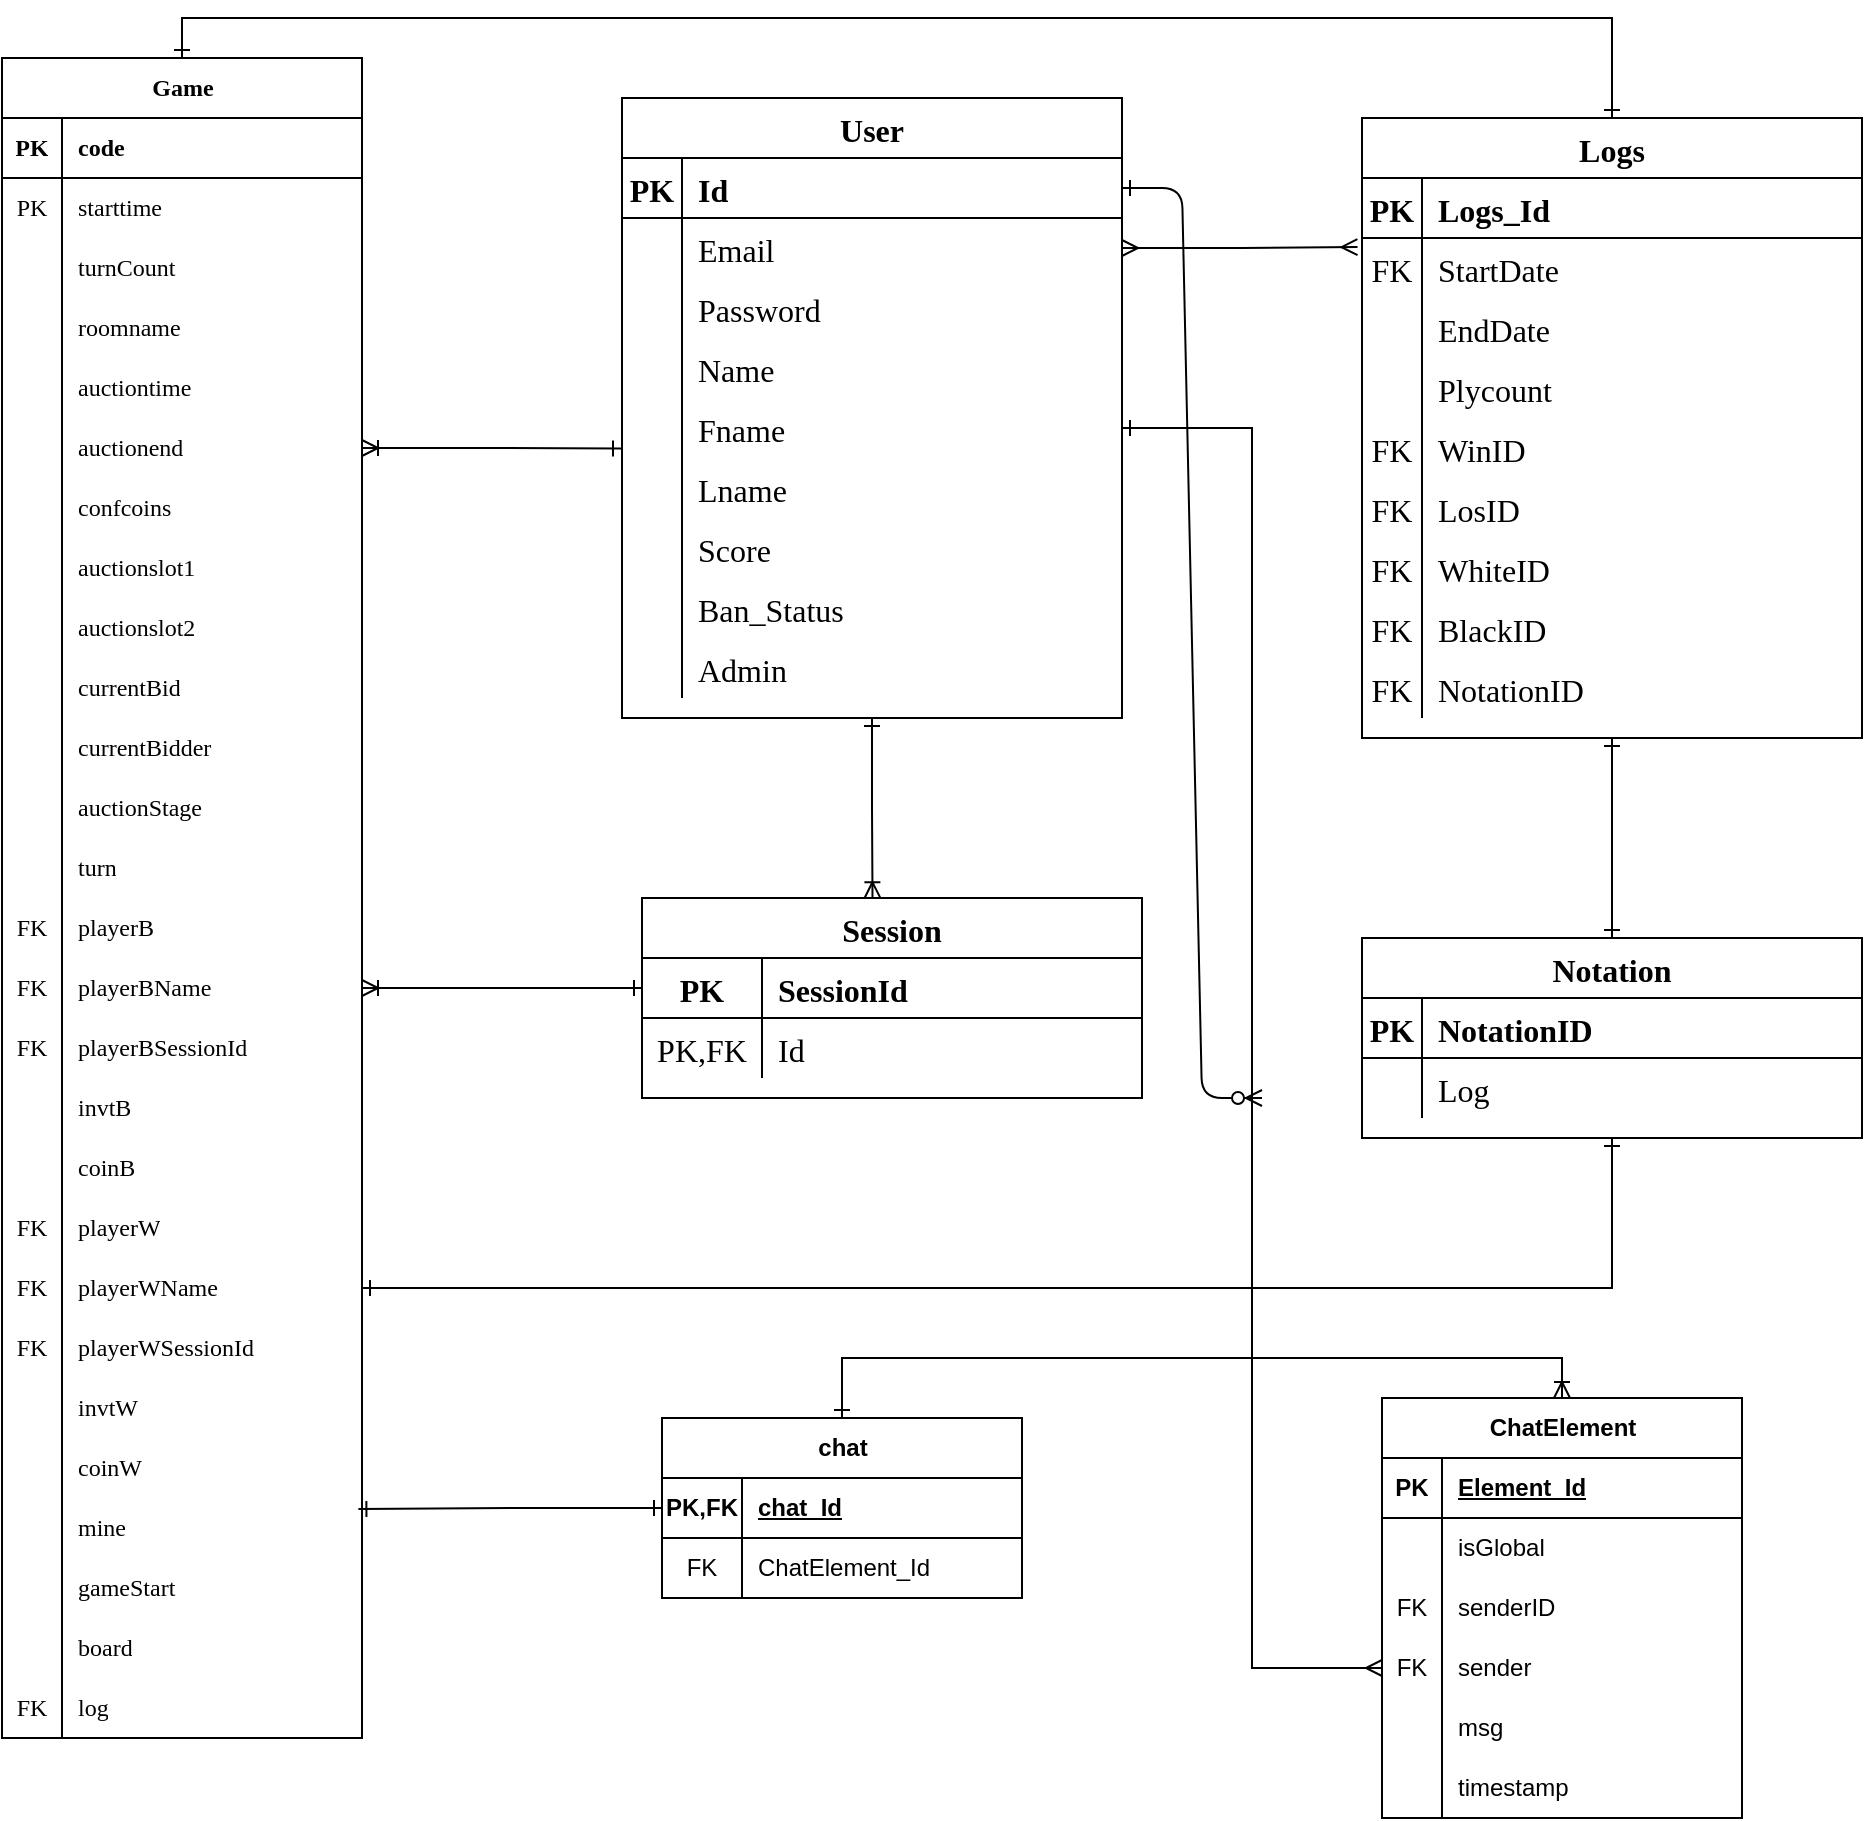 <mxfile version="22.0.8" type="github">
  <diagram id="R2lEEEUBdFMjLlhIrx00" name="Page-1">
    <mxGraphModel dx="2097" dy="687" grid="1" gridSize="10" guides="1" tooltips="1" connect="1" arrows="1" fold="1" page="1" pageScale="1" pageWidth="850" pageHeight="1100" math="0" shadow="0" extFonts="Permanent Marker^https://fonts.googleapis.com/css?family=Permanent+Marker">
      <root>
        <mxCell id="0" />
        <mxCell id="1" parent="0" />
        <mxCell id="C-vyLk0tnHw3VtMMgP7b-1" value="" style="edgeStyle=entityRelationEdgeStyle;endArrow=ERzeroToMany;startArrow=ERone;endFill=1;startFill=0;fontFamily=thai sarabun new;fontSize=16;" parent="1" source="C-vyLk0tnHw3VtMMgP7b-24" target="C-vyLk0tnHw3VtMMgP7b-6" edge="1">
          <mxGeometry width="100" height="100" relative="1" as="geometry">
            <mxPoint x="340" y="720" as="sourcePoint" />
            <mxPoint x="440" y="620" as="targetPoint" />
          </mxGeometry>
        </mxCell>
        <mxCell id="hEx2igQzg_7ReAPTfsUU-395" style="edgeStyle=orthogonalEdgeStyle;rounded=0;orthogonalLoop=1;jettySize=auto;html=1;startArrow=ERone;startFill=0;endArrow=ERone;endFill=0;" edge="1" parent="1" source="C-vyLk0tnHw3VtMMgP7b-2" target="C-vyLk0tnHw3VtMMgP7b-13">
          <mxGeometry relative="1" as="geometry" />
        </mxCell>
        <mxCell id="hEx2igQzg_7ReAPTfsUU-407" style="edgeStyle=orthogonalEdgeStyle;rounded=0;orthogonalLoop=1;jettySize=auto;html=1;entryX=0.5;entryY=0;entryDx=0;entryDy=0;startArrow=ERone;startFill=0;endArrow=ERone;endFill=0;" edge="1" parent="1" source="C-vyLk0tnHw3VtMMgP7b-2" target="hEx2igQzg_7ReAPTfsUU-161">
          <mxGeometry relative="1" as="geometry">
            <Array as="points">
              <mxPoint x="615" y="80" />
              <mxPoint x="-100" y="80" />
            </Array>
          </mxGeometry>
        </mxCell>
        <mxCell id="C-vyLk0tnHw3VtMMgP7b-2" value="Logs" style="shape=table;startSize=30;container=1;collapsible=1;childLayout=tableLayout;fixedRows=1;rowLines=0;fontStyle=1;align=center;resizeLast=1;fontFamily=thai sarabun new;fontSize=16;" parent="1" vertex="1">
          <mxGeometry x="490" y="130" width="250" height="310" as="geometry" />
        </mxCell>
        <mxCell id="C-vyLk0tnHw3VtMMgP7b-3" value="" style="shape=partialRectangle;collapsible=0;dropTarget=0;pointerEvents=0;fillColor=none;points=[[0,0.5],[1,0.5]];portConstraint=eastwest;top=0;left=0;right=0;bottom=1;fontFamily=thai sarabun new;fontSize=16;fontStyle=0" parent="C-vyLk0tnHw3VtMMgP7b-2" vertex="1">
          <mxGeometry y="30" width="250" height="30" as="geometry" />
        </mxCell>
        <mxCell id="C-vyLk0tnHw3VtMMgP7b-4" value="PK" style="shape=partialRectangle;overflow=hidden;connectable=0;fillColor=none;top=0;left=0;bottom=0;right=0;fontStyle=1;fontFamily=thai sarabun new;fontSize=16;" parent="C-vyLk0tnHw3VtMMgP7b-3" vertex="1">
          <mxGeometry width="30" height="30" as="geometry">
            <mxRectangle width="30" height="30" as="alternateBounds" />
          </mxGeometry>
        </mxCell>
        <mxCell id="C-vyLk0tnHw3VtMMgP7b-5" value="Logs_Id" style="shape=partialRectangle;overflow=hidden;connectable=0;fillColor=none;top=0;left=0;bottom=0;right=0;align=left;spacingLeft=6;fontStyle=1;fontFamily=thai sarabun new;fontSize=16;" parent="C-vyLk0tnHw3VtMMgP7b-3" vertex="1">
          <mxGeometry x="30" width="220" height="30" as="geometry">
            <mxRectangle width="220" height="30" as="alternateBounds" />
          </mxGeometry>
        </mxCell>
        <mxCell id="hEx2igQzg_7ReAPTfsUU-97" style="shape=partialRectangle;collapsible=0;dropTarget=0;pointerEvents=0;fillColor=none;points=[[0,0.5],[1,0.5]];portConstraint=eastwest;top=0;left=0;right=0;bottom=0;fontFamily=thai sarabun new;fontSize=16;fontStyle=0" vertex="1" parent="C-vyLk0tnHw3VtMMgP7b-2">
          <mxGeometry y="60" width="250" height="30" as="geometry" />
        </mxCell>
        <mxCell id="hEx2igQzg_7ReAPTfsUU-98" value="FK" style="shape=partialRectangle;overflow=hidden;connectable=0;fillColor=none;top=0;left=0;bottom=0;right=0;fontFamily=thai sarabun new;fontSize=16;fontStyle=0" vertex="1" parent="hEx2igQzg_7ReAPTfsUU-97">
          <mxGeometry width="30" height="30" as="geometry">
            <mxRectangle width="30" height="30" as="alternateBounds" />
          </mxGeometry>
        </mxCell>
        <mxCell id="hEx2igQzg_7ReAPTfsUU-99" value="StartDate" style="shape=partialRectangle;overflow=hidden;connectable=0;fillColor=none;top=0;left=0;bottom=0;right=0;align=left;spacingLeft=6;fontFamily=thai sarabun new;fontSize=16;fontStyle=0" vertex="1" parent="hEx2igQzg_7ReAPTfsUU-97">
          <mxGeometry x="30" width="220" height="30" as="geometry">
            <mxRectangle width="220" height="30" as="alternateBounds" />
          </mxGeometry>
        </mxCell>
        <mxCell id="hEx2igQzg_7ReAPTfsUU-118" style="shape=partialRectangle;collapsible=0;dropTarget=0;pointerEvents=0;fillColor=none;points=[[0,0.5],[1,0.5]];portConstraint=eastwest;top=0;left=0;right=0;bottom=0;fontFamily=thai sarabun new;fontSize=16;fontStyle=0" vertex="1" parent="C-vyLk0tnHw3VtMMgP7b-2">
          <mxGeometry y="90" width="250" height="30" as="geometry" />
        </mxCell>
        <mxCell id="hEx2igQzg_7ReAPTfsUU-119" style="shape=partialRectangle;overflow=hidden;connectable=0;fillColor=none;top=0;left=0;bottom=0;right=0;fontFamily=thai sarabun new;fontSize=16;fontStyle=0" vertex="1" parent="hEx2igQzg_7ReAPTfsUU-118">
          <mxGeometry width="30" height="30" as="geometry">
            <mxRectangle width="30" height="30" as="alternateBounds" />
          </mxGeometry>
        </mxCell>
        <mxCell id="hEx2igQzg_7ReAPTfsUU-120" value="EndDate" style="shape=partialRectangle;overflow=hidden;connectable=0;fillColor=none;top=0;left=0;bottom=0;right=0;align=left;spacingLeft=6;fontFamily=thai sarabun new;fontSize=16;fontStyle=0" vertex="1" parent="hEx2igQzg_7ReAPTfsUU-118">
          <mxGeometry x="30" width="220" height="30" as="geometry">
            <mxRectangle width="220" height="30" as="alternateBounds" />
          </mxGeometry>
        </mxCell>
        <mxCell id="hEx2igQzg_7ReAPTfsUU-115" style="shape=partialRectangle;collapsible=0;dropTarget=0;pointerEvents=0;fillColor=none;points=[[0,0.5],[1,0.5]];portConstraint=eastwest;top=0;left=0;right=0;bottom=0;fontFamily=thai sarabun new;fontSize=16;fontStyle=0" vertex="1" parent="C-vyLk0tnHw3VtMMgP7b-2">
          <mxGeometry y="120" width="250" height="30" as="geometry" />
        </mxCell>
        <mxCell id="hEx2igQzg_7ReAPTfsUU-116" style="shape=partialRectangle;overflow=hidden;connectable=0;fillColor=none;top=0;left=0;bottom=0;right=0;fontFamily=thai sarabun new;fontSize=16;fontStyle=0" vertex="1" parent="hEx2igQzg_7ReAPTfsUU-115">
          <mxGeometry width="30" height="30" as="geometry">
            <mxRectangle width="30" height="30" as="alternateBounds" />
          </mxGeometry>
        </mxCell>
        <mxCell id="hEx2igQzg_7ReAPTfsUU-117" value="Plycount" style="shape=partialRectangle;overflow=hidden;connectable=0;fillColor=none;top=0;left=0;bottom=0;right=0;align=left;spacingLeft=6;fontFamily=thai sarabun new;fontSize=16;fontStyle=0" vertex="1" parent="hEx2igQzg_7ReAPTfsUU-115">
          <mxGeometry x="30" width="220" height="30" as="geometry">
            <mxRectangle width="220" height="30" as="alternateBounds" />
          </mxGeometry>
        </mxCell>
        <mxCell id="hEx2igQzg_7ReAPTfsUU-112" style="shape=partialRectangle;collapsible=0;dropTarget=0;pointerEvents=0;fillColor=none;points=[[0,0.5],[1,0.5]];portConstraint=eastwest;top=0;left=0;right=0;bottom=0;fontFamily=thai sarabun new;fontSize=16;fontStyle=0" vertex="1" parent="C-vyLk0tnHw3VtMMgP7b-2">
          <mxGeometry y="150" width="250" height="30" as="geometry" />
        </mxCell>
        <mxCell id="hEx2igQzg_7ReAPTfsUU-113" value="FK" style="shape=partialRectangle;overflow=hidden;connectable=0;fillColor=none;top=0;left=0;bottom=0;right=0;fontFamily=thai sarabun new;fontSize=16;fontStyle=0" vertex="1" parent="hEx2igQzg_7ReAPTfsUU-112">
          <mxGeometry width="30" height="30" as="geometry">
            <mxRectangle width="30" height="30" as="alternateBounds" />
          </mxGeometry>
        </mxCell>
        <mxCell id="hEx2igQzg_7ReAPTfsUU-114" value="WinID" style="shape=partialRectangle;overflow=hidden;connectable=0;fillColor=none;top=0;left=0;bottom=0;right=0;align=left;spacingLeft=6;fontFamily=thai sarabun new;fontSize=16;fontStyle=0" vertex="1" parent="hEx2igQzg_7ReAPTfsUU-112">
          <mxGeometry x="30" width="220" height="30" as="geometry">
            <mxRectangle width="220" height="30" as="alternateBounds" />
          </mxGeometry>
        </mxCell>
        <mxCell id="hEx2igQzg_7ReAPTfsUU-109" style="shape=partialRectangle;collapsible=0;dropTarget=0;pointerEvents=0;fillColor=none;points=[[0,0.5],[1,0.5]];portConstraint=eastwest;top=0;left=0;right=0;bottom=0;fontFamily=thai sarabun new;fontSize=16;fontStyle=0" vertex="1" parent="C-vyLk0tnHw3VtMMgP7b-2">
          <mxGeometry y="180" width="250" height="30" as="geometry" />
        </mxCell>
        <mxCell id="hEx2igQzg_7ReAPTfsUU-110" value="FK" style="shape=partialRectangle;overflow=hidden;connectable=0;fillColor=none;top=0;left=0;bottom=0;right=0;fontFamily=thai sarabun new;fontSize=16;fontStyle=0" vertex="1" parent="hEx2igQzg_7ReAPTfsUU-109">
          <mxGeometry width="30" height="30" as="geometry">
            <mxRectangle width="30" height="30" as="alternateBounds" />
          </mxGeometry>
        </mxCell>
        <mxCell id="hEx2igQzg_7ReAPTfsUU-111" value="LosID" style="shape=partialRectangle;overflow=hidden;connectable=0;fillColor=none;top=0;left=0;bottom=0;right=0;align=left;spacingLeft=6;fontFamily=thai sarabun new;fontSize=16;fontStyle=0" vertex="1" parent="hEx2igQzg_7ReAPTfsUU-109">
          <mxGeometry x="30" width="220" height="30" as="geometry">
            <mxRectangle width="220" height="30" as="alternateBounds" />
          </mxGeometry>
        </mxCell>
        <mxCell id="hEx2igQzg_7ReAPTfsUU-106" style="shape=partialRectangle;collapsible=0;dropTarget=0;pointerEvents=0;fillColor=none;points=[[0,0.5],[1,0.5]];portConstraint=eastwest;top=0;left=0;right=0;bottom=0;fontFamily=thai sarabun new;fontSize=16;fontStyle=0" vertex="1" parent="C-vyLk0tnHw3VtMMgP7b-2">
          <mxGeometry y="210" width="250" height="30" as="geometry" />
        </mxCell>
        <mxCell id="hEx2igQzg_7ReAPTfsUU-107" value="FK" style="shape=partialRectangle;overflow=hidden;connectable=0;fillColor=none;top=0;left=0;bottom=0;right=0;fontFamily=thai sarabun new;fontSize=16;fontStyle=0" vertex="1" parent="hEx2igQzg_7ReAPTfsUU-106">
          <mxGeometry width="30" height="30" as="geometry">
            <mxRectangle width="30" height="30" as="alternateBounds" />
          </mxGeometry>
        </mxCell>
        <mxCell id="hEx2igQzg_7ReAPTfsUU-108" value="WhiteID" style="shape=partialRectangle;overflow=hidden;connectable=0;fillColor=none;top=0;left=0;bottom=0;right=0;align=left;spacingLeft=6;fontFamily=thai sarabun new;fontSize=16;fontStyle=0" vertex="1" parent="hEx2igQzg_7ReAPTfsUU-106">
          <mxGeometry x="30" width="220" height="30" as="geometry">
            <mxRectangle width="220" height="30" as="alternateBounds" />
          </mxGeometry>
        </mxCell>
        <mxCell id="hEx2igQzg_7ReAPTfsUU-103" style="shape=partialRectangle;collapsible=0;dropTarget=0;pointerEvents=0;fillColor=none;points=[[0,0.5],[1,0.5]];portConstraint=eastwest;top=0;left=0;right=0;bottom=0;fontFamily=thai sarabun new;fontSize=16;fontStyle=0" vertex="1" parent="C-vyLk0tnHw3VtMMgP7b-2">
          <mxGeometry y="240" width="250" height="30" as="geometry" />
        </mxCell>
        <mxCell id="hEx2igQzg_7ReAPTfsUU-104" value="FK" style="shape=partialRectangle;overflow=hidden;connectable=0;fillColor=none;top=0;left=0;bottom=0;right=0;fontFamily=thai sarabun new;fontSize=16;fontStyle=0" vertex="1" parent="hEx2igQzg_7ReAPTfsUU-103">
          <mxGeometry width="30" height="30" as="geometry">
            <mxRectangle width="30" height="30" as="alternateBounds" />
          </mxGeometry>
        </mxCell>
        <mxCell id="hEx2igQzg_7ReAPTfsUU-105" value="BlackID" style="shape=partialRectangle;overflow=hidden;connectable=0;fillColor=none;top=0;left=0;bottom=0;right=0;align=left;spacingLeft=6;fontFamily=thai sarabun new;fontSize=16;fontStyle=0" vertex="1" parent="hEx2igQzg_7ReAPTfsUU-103">
          <mxGeometry x="30" width="220" height="30" as="geometry">
            <mxRectangle width="220" height="30" as="alternateBounds" />
          </mxGeometry>
        </mxCell>
        <mxCell id="hEx2igQzg_7ReAPTfsUU-100" style="shape=partialRectangle;collapsible=0;dropTarget=0;pointerEvents=0;fillColor=none;points=[[0,0.5],[1,0.5]];portConstraint=eastwest;top=0;left=0;right=0;bottom=0;fontFamily=thai sarabun new;fontSize=16;fontStyle=0" vertex="1" parent="C-vyLk0tnHw3VtMMgP7b-2">
          <mxGeometry y="270" width="250" height="30" as="geometry" />
        </mxCell>
        <mxCell id="hEx2igQzg_7ReAPTfsUU-101" value="FK" style="shape=partialRectangle;overflow=hidden;connectable=0;fillColor=none;top=0;left=0;bottom=0;right=0;fontFamily=thai sarabun new;fontSize=16;fontStyle=0" vertex="1" parent="hEx2igQzg_7ReAPTfsUU-100">
          <mxGeometry width="30" height="30" as="geometry">
            <mxRectangle width="30" height="30" as="alternateBounds" />
          </mxGeometry>
        </mxCell>
        <mxCell id="hEx2igQzg_7ReAPTfsUU-102" value="NotationID" style="shape=partialRectangle;overflow=hidden;connectable=0;fillColor=none;top=0;left=0;bottom=0;right=0;align=left;spacingLeft=6;fontFamily=thai sarabun new;fontSize=16;fontStyle=0" vertex="1" parent="hEx2igQzg_7ReAPTfsUU-100">
          <mxGeometry x="30" width="220" height="30" as="geometry">
            <mxRectangle width="220" height="30" as="alternateBounds" />
          </mxGeometry>
        </mxCell>
        <mxCell id="C-vyLk0tnHw3VtMMgP7b-13" value="Notation" style="shape=table;startSize=30;container=1;collapsible=1;childLayout=tableLayout;fixedRows=1;rowLines=0;fontStyle=1;align=center;resizeLast=1;fontFamily=thai sarabun new;fontSize=16;" parent="1" vertex="1">
          <mxGeometry x="490" y="540" width="250" height="100" as="geometry" />
        </mxCell>
        <mxCell id="C-vyLk0tnHw3VtMMgP7b-14" value="" style="shape=partialRectangle;collapsible=0;dropTarget=0;pointerEvents=0;fillColor=none;points=[[0,0.5],[1,0.5]];portConstraint=eastwest;top=0;left=0;right=0;bottom=1;fontFamily=thai sarabun new;fontSize=16;fontStyle=0" parent="C-vyLk0tnHw3VtMMgP7b-13" vertex="1">
          <mxGeometry y="30" width="250" height="30" as="geometry" />
        </mxCell>
        <mxCell id="C-vyLk0tnHw3VtMMgP7b-15" value="PK" style="shape=partialRectangle;overflow=hidden;connectable=0;fillColor=none;top=0;left=0;bottom=0;right=0;fontStyle=1;fontFamily=thai sarabun new;fontSize=16;" parent="C-vyLk0tnHw3VtMMgP7b-14" vertex="1">
          <mxGeometry width="30" height="30" as="geometry">
            <mxRectangle width="30" height="30" as="alternateBounds" />
          </mxGeometry>
        </mxCell>
        <mxCell id="C-vyLk0tnHw3VtMMgP7b-16" value="NotationID" style="shape=partialRectangle;overflow=hidden;connectable=0;fillColor=none;top=0;left=0;bottom=0;right=0;align=left;spacingLeft=6;fontStyle=1;fontFamily=thai sarabun new;fontSize=16;" parent="C-vyLk0tnHw3VtMMgP7b-14" vertex="1">
          <mxGeometry x="30" width="220" height="30" as="geometry">
            <mxRectangle width="220" height="30" as="alternateBounds" />
          </mxGeometry>
        </mxCell>
        <mxCell id="C-vyLk0tnHw3VtMMgP7b-17" value="" style="shape=partialRectangle;collapsible=0;dropTarget=0;pointerEvents=0;fillColor=none;points=[[0,0.5],[1,0.5]];portConstraint=eastwest;top=0;left=0;right=0;bottom=0;fontFamily=thai sarabun new;fontSize=16;fontStyle=0" parent="C-vyLk0tnHw3VtMMgP7b-13" vertex="1">
          <mxGeometry y="60" width="250" height="30" as="geometry" />
        </mxCell>
        <mxCell id="C-vyLk0tnHw3VtMMgP7b-18" value="" style="shape=partialRectangle;overflow=hidden;connectable=0;fillColor=none;top=0;left=0;bottom=0;right=0;fontFamily=thai sarabun new;fontSize=16;fontStyle=0" parent="C-vyLk0tnHw3VtMMgP7b-17" vertex="1">
          <mxGeometry width="30" height="30" as="geometry">
            <mxRectangle width="30" height="30" as="alternateBounds" />
          </mxGeometry>
        </mxCell>
        <mxCell id="C-vyLk0tnHw3VtMMgP7b-19" value="Log" style="shape=partialRectangle;overflow=hidden;connectable=0;fillColor=none;top=0;left=0;bottom=0;right=0;align=left;spacingLeft=6;fontFamily=thai sarabun new;fontSize=16;fontStyle=0" parent="C-vyLk0tnHw3VtMMgP7b-17" vertex="1">
          <mxGeometry x="30" width="220" height="30" as="geometry">
            <mxRectangle width="220" height="30" as="alternateBounds" />
          </mxGeometry>
        </mxCell>
        <mxCell id="C-vyLk0tnHw3VtMMgP7b-23" value="User" style="shape=table;startSize=30;container=1;collapsible=1;childLayout=tableLayout;fixedRows=1;rowLines=0;fontStyle=1;align=center;resizeLast=1;fontFamily=thai sarabun new;fontSize=16;" parent="1" vertex="1">
          <mxGeometry x="120" y="120" width="250" height="310" as="geometry" />
        </mxCell>
        <mxCell id="C-vyLk0tnHw3VtMMgP7b-24" value="" style="shape=partialRectangle;collapsible=0;dropTarget=0;pointerEvents=0;fillColor=none;points=[[0,0.5],[1,0.5]];portConstraint=eastwest;top=0;left=0;right=0;bottom=1;fontFamily=thai sarabun new;fontSize=16;fontStyle=0" parent="C-vyLk0tnHw3VtMMgP7b-23" vertex="1">
          <mxGeometry y="30" width="250" height="30" as="geometry" />
        </mxCell>
        <mxCell id="C-vyLk0tnHw3VtMMgP7b-25" value="PK" style="shape=partialRectangle;overflow=hidden;connectable=0;fillColor=none;top=0;left=0;bottom=0;right=0;fontStyle=1;fontFamily=thai sarabun new;fontSize=16;" parent="C-vyLk0tnHw3VtMMgP7b-24" vertex="1">
          <mxGeometry width="30" height="30" as="geometry">
            <mxRectangle width="30" height="30" as="alternateBounds" />
          </mxGeometry>
        </mxCell>
        <mxCell id="C-vyLk0tnHw3VtMMgP7b-26" value="Id" style="shape=partialRectangle;overflow=hidden;connectable=0;fillColor=none;top=0;left=0;bottom=0;right=0;align=left;spacingLeft=6;fontStyle=1;fontFamily=thai sarabun new;fontSize=16;" parent="C-vyLk0tnHw3VtMMgP7b-24" vertex="1">
          <mxGeometry x="30" width="220" height="30" as="geometry">
            <mxRectangle width="220" height="30" as="alternateBounds" />
          </mxGeometry>
        </mxCell>
        <mxCell id="C-vyLk0tnHw3VtMMgP7b-27" value="" style="shape=partialRectangle;collapsible=0;dropTarget=0;pointerEvents=0;fillColor=none;points=[[0,0.5],[1,0.5]];portConstraint=eastwest;top=0;left=0;right=0;bottom=0;fontFamily=thai sarabun new;fontSize=16;fontStyle=0" parent="C-vyLk0tnHw3VtMMgP7b-23" vertex="1">
          <mxGeometry y="60" width="250" height="30" as="geometry" />
        </mxCell>
        <mxCell id="C-vyLk0tnHw3VtMMgP7b-28" value="" style="shape=partialRectangle;overflow=hidden;connectable=0;fillColor=none;top=0;left=0;bottom=0;right=0;fontFamily=thai sarabun new;fontSize=16;fontStyle=0" parent="C-vyLk0tnHw3VtMMgP7b-27" vertex="1">
          <mxGeometry width="30" height="30" as="geometry">
            <mxRectangle width="30" height="30" as="alternateBounds" />
          </mxGeometry>
        </mxCell>
        <mxCell id="C-vyLk0tnHw3VtMMgP7b-29" value="Email" style="shape=partialRectangle;overflow=hidden;connectable=0;fillColor=none;top=0;left=0;bottom=0;right=0;align=left;spacingLeft=6;fontFamily=thai sarabun new;fontSize=16;fontStyle=0" parent="C-vyLk0tnHw3VtMMgP7b-27" vertex="1">
          <mxGeometry x="30" width="220" height="30" as="geometry">
            <mxRectangle width="220" height="30" as="alternateBounds" />
          </mxGeometry>
        </mxCell>
        <mxCell id="hEx2igQzg_7ReAPTfsUU-76" style="shape=partialRectangle;collapsible=0;dropTarget=0;pointerEvents=0;fillColor=none;points=[[0,0.5],[1,0.5]];portConstraint=eastwest;top=0;left=0;right=0;bottom=0;fontFamily=thai sarabun new;fontSize=16;fontStyle=0" vertex="1" parent="C-vyLk0tnHw3VtMMgP7b-23">
          <mxGeometry y="90" width="250" height="30" as="geometry" />
        </mxCell>
        <mxCell id="hEx2igQzg_7ReAPTfsUU-77" style="shape=partialRectangle;overflow=hidden;connectable=0;fillColor=none;top=0;left=0;bottom=0;right=0;fontFamily=thai sarabun new;fontSize=16;fontStyle=0" vertex="1" parent="hEx2igQzg_7ReAPTfsUU-76">
          <mxGeometry width="30" height="30" as="geometry">
            <mxRectangle width="30" height="30" as="alternateBounds" />
          </mxGeometry>
        </mxCell>
        <mxCell id="hEx2igQzg_7ReAPTfsUU-78" value="Password" style="shape=partialRectangle;overflow=hidden;connectable=0;fillColor=none;top=0;left=0;bottom=0;right=0;align=left;spacingLeft=6;fontFamily=thai sarabun new;fontSize=16;fontStyle=0" vertex="1" parent="hEx2igQzg_7ReAPTfsUU-76">
          <mxGeometry x="30" width="220" height="30" as="geometry">
            <mxRectangle width="220" height="30" as="alternateBounds" />
          </mxGeometry>
        </mxCell>
        <mxCell id="hEx2igQzg_7ReAPTfsUU-73" style="shape=partialRectangle;collapsible=0;dropTarget=0;pointerEvents=0;fillColor=none;points=[[0,0.5],[1,0.5]];portConstraint=eastwest;top=0;left=0;right=0;bottom=0;fontFamily=thai sarabun new;fontSize=16;fontStyle=0" vertex="1" parent="C-vyLk0tnHw3VtMMgP7b-23">
          <mxGeometry y="120" width="250" height="30" as="geometry" />
        </mxCell>
        <mxCell id="hEx2igQzg_7ReAPTfsUU-74" style="shape=partialRectangle;overflow=hidden;connectable=0;fillColor=none;top=0;left=0;bottom=0;right=0;fontFamily=thai sarabun new;fontSize=16;fontStyle=0" vertex="1" parent="hEx2igQzg_7ReAPTfsUU-73">
          <mxGeometry width="30" height="30" as="geometry">
            <mxRectangle width="30" height="30" as="alternateBounds" />
          </mxGeometry>
        </mxCell>
        <mxCell id="hEx2igQzg_7ReAPTfsUU-75" value="Name" style="shape=partialRectangle;overflow=hidden;connectable=0;fillColor=none;top=0;left=0;bottom=0;right=0;align=left;spacingLeft=6;fontFamily=thai sarabun new;fontSize=16;fontStyle=0" vertex="1" parent="hEx2igQzg_7ReAPTfsUU-73">
          <mxGeometry x="30" width="220" height="30" as="geometry">
            <mxRectangle width="220" height="30" as="alternateBounds" />
          </mxGeometry>
        </mxCell>
        <mxCell id="hEx2igQzg_7ReAPTfsUU-70" style="shape=partialRectangle;collapsible=0;dropTarget=0;pointerEvents=0;fillColor=none;points=[[0,0.5],[1,0.5]];portConstraint=eastwest;top=0;left=0;right=0;bottom=0;fontFamily=thai sarabun new;fontSize=16;fontStyle=0" vertex="1" parent="C-vyLk0tnHw3VtMMgP7b-23">
          <mxGeometry y="150" width="250" height="30" as="geometry" />
        </mxCell>
        <mxCell id="hEx2igQzg_7ReAPTfsUU-71" style="shape=partialRectangle;overflow=hidden;connectable=0;fillColor=none;top=0;left=0;bottom=0;right=0;fontFamily=thai sarabun new;fontSize=16;fontStyle=0" vertex="1" parent="hEx2igQzg_7ReAPTfsUU-70">
          <mxGeometry width="30" height="30" as="geometry">
            <mxRectangle width="30" height="30" as="alternateBounds" />
          </mxGeometry>
        </mxCell>
        <mxCell id="hEx2igQzg_7ReAPTfsUU-72" value="Fname" style="shape=partialRectangle;overflow=hidden;connectable=0;fillColor=none;top=0;left=0;bottom=0;right=0;align=left;spacingLeft=6;fontFamily=thai sarabun new;fontSize=16;fontStyle=0" vertex="1" parent="hEx2igQzg_7ReAPTfsUU-70">
          <mxGeometry x="30" width="220" height="30" as="geometry">
            <mxRectangle width="220" height="30" as="alternateBounds" />
          </mxGeometry>
        </mxCell>
        <mxCell id="hEx2igQzg_7ReAPTfsUU-67" style="shape=partialRectangle;collapsible=0;dropTarget=0;pointerEvents=0;fillColor=none;points=[[0,0.5],[1,0.5]];portConstraint=eastwest;top=0;left=0;right=0;bottom=0;fontFamily=thai sarabun new;fontSize=16;fontStyle=0" vertex="1" parent="C-vyLk0tnHw3VtMMgP7b-23">
          <mxGeometry y="180" width="250" height="30" as="geometry" />
        </mxCell>
        <mxCell id="hEx2igQzg_7ReAPTfsUU-68" style="shape=partialRectangle;overflow=hidden;connectable=0;fillColor=none;top=0;left=0;bottom=0;right=0;fontFamily=thai sarabun new;fontSize=16;fontStyle=0" vertex="1" parent="hEx2igQzg_7ReAPTfsUU-67">
          <mxGeometry width="30" height="30" as="geometry">
            <mxRectangle width="30" height="30" as="alternateBounds" />
          </mxGeometry>
        </mxCell>
        <mxCell id="hEx2igQzg_7ReAPTfsUU-69" value="Lname" style="shape=partialRectangle;overflow=hidden;connectable=0;fillColor=none;top=0;left=0;bottom=0;right=0;align=left;spacingLeft=6;fontFamily=thai sarabun new;fontSize=16;fontStyle=0" vertex="1" parent="hEx2igQzg_7ReAPTfsUU-67">
          <mxGeometry x="30" width="220" height="30" as="geometry">
            <mxRectangle width="220" height="30" as="alternateBounds" />
          </mxGeometry>
        </mxCell>
        <mxCell id="hEx2igQzg_7ReAPTfsUU-85" style="shape=partialRectangle;collapsible=0;dropTarget=0;pointerEvents=0;fillColor=none;points=[[0,0.5],[1,0.5]];portConstraint=eastwest;top=0;left=0;right=0;bottom=0;fontFamily=thai sarabun new;fontSize=16;fontStyle=0" vertex="1" parent="C-vyLk0tnHw3VtMMgP7b-23">
          <mxGeometry y="210" width="250" height="30" as="geometry" />
        </mxCell>
        <mxCell id="hEx2igQzg_7ReAPTfsUU-86" style="shape=partialRectangle;overflow=hidden;connectable=0;fillColor=none;top=0;left=0;bottom=0;right=0;fontFamily=thai sarabun new;fontSize=16;fontStyle=0" vertex="1" parent="hEx2igQzg_7ReAPTfsUU-85">
          <mxGeometry width="30" height="30" as="geometry">
            <mxRectangle width="30" height="30" as="alternateBounds" />
          </mxGeometry>
        </mxCell>
        <mxCell id="hEx2igQzg_7ReAPTfsUU-87" value="Score" style="shape=partialRectangle;overflow=hidden;connectable=0;fillColor=none;top=0;left=0;bottom=0;right=0;align=left;spacingLeft=6;fontFamily=thai sarabun new;fontSize=16;fontStyle=0" vertex="1" parent="hEx2igQzg_7ReAPTfsUU-85">
          <mxGeometry x="30" width="220" height="30" as="geometry">
            <mxRectangle width="220" height="30" as="alternateBounds" />
          </mxGeometry>
        </mxCell>
        <mxCell id="hEx2igQzg_7ReAPTfsUU-82" style="shape=partialRectangle;collapsible=0;dropTarget=0;pointerEvents=0;fillColor=none;points=[[0,0.5],[1,0.5]];portConstraint=eastwest;top=0;left=0;right=0;bottom=0;fontFamily=thai sarabun new;fontSize=16;fontStyle=0" vertex="1" parent="C-vyLk0tnHw3VtMMgP7b-23">
          <mxGeometry y="240" width="250" height="30" as="geometry" />
        </mxCell>
        <mxCell id="hEx2igQzg_7ReAPTfsUU-83" style="shape=partialRectangle;overflow=hidden;connectable=0;fillColor=none;top=0;left=0;bottom=0;right=0;fontFamily=thai sarabun new;fontSize=16;fontStyle=0" vertex="1" parent="hEx2igQzg_7ReAPTfsUU-82">
          <mxGeometry width="30" height="30" as="geometry">
            <mxRectangle width="30" height="30" as="alternateBounds" />
          </mxGeometry>
        </mxCell>
        <mxCell id="hEx2igQzg_7ReAPTfsUU-84" value="Ban_Status" style="shape=partialRectangle;overflow=hidden;connectable=0;fillColor=none;top=0;left=0;bottom=0;right=0;align=left;spacingLeft=6;fontFamily=thai sarabun new;fontSize=16;fontStyle=0" vertex="1" parent="hEx2igQzg_7ReAPTfsUU-82">
          <mxGeometry x="30" width="220" height="30" as="geometry">
            <mxRectangle width="220" height="30" as="alternateBounds" />
          </mxGeometry>
        </mxCell>
        <mxCell id="hEx2igQzg_7ReAPTfsUU-79" style="shape=partialRectangle;collapsible=0;dropTarget=0;pointerEvents=0;fillColor=none;points=[[0,0.5],[1,0.5]];portConstraint=eastwest;top=0;left=0;right=0;bottom=0;fontFamily=thai sarabun new;fontSize=16;fontStyle=0" vertex="1" parent="C-vyLk0tnHw3VtMMgP7b-23">
          <mxGeometry y="270" width="250" height="30" as="geometry" />
        </mxCell>
        <mxCell id="hEx2igQzg_7ReAPTfsUU-80" style="shape=partialRectangle;overflow=hidden;connectable=0;fillColor=none;top=0;left=0;bottom=0;right=0;fontFamily=thai sarabun new;fontSize=16;fontStyle=0" vertex="1" parent="hEx2igQzg_7ReAPTfsUU-79">
          <mxGeometry width="30" height="30" as="geometry">
            <mxRectangle width="30" height="30" as="alternateBounds" />
          </mxGeometry>
        </mxCell>
        <mxCell id="hEx2igQzg_7ReAPTfsUU-81" value="Admin" style="shape=partialRectangle;overflow=hidden;connectable=0;fillColor=none;top=0;left=0;bottom=0;right=0;align=left;spacingLeft=6;fontFamily=thai sarabun new;fontSize=16;fontStyle=0" vertex="1" parent="hEx2igQzg_7ReAPTfsUU-79">
          <mxGeometry x="30" width="220" height="30" as="geometry">
            <mxRectangle width="220" height="30" as="alternateBounds" />
          </mxGeometry>
        </mxCell>
        <mxCell id="hEx2igQzg_7ReAPTfsUU-161" value="Game" style="shape=table;startSize=30;container=1;collapsible=1;childLayout=tableLayout;fixedRows=1;rowLines=0;fontStyle=1;align=center;resizeLast=1;html=1;fontFamily=thai sarabun new;" vertex="1" parent="1">
          <mxGeometry x="-190" y="100" width="180" height="840" as="geometry" />
        </mxCell>
        <mxCell id="hEx2igQzg_7ReAPTfsUU-162" value="" style="shape=tableRow;horizontal=0;startSize=0;swimlaneHead=0;swimlaneBody=0;fillColor=none;collapsible=0;dropTarget=0;points=[[0,0.5],[1,0.5]];portConstraint=eastwest;top=0;left=0;right=0;bottom=1;fontStyle=0;fontFamily=thai sarabun new;" vertex="1" parent="hEx2igQzg_7ReAPTfsUU-161">
          <mxGeometry y="30" width="180" height="30" as="geometry" />
        </mxCell>
        <mxCell id="hEx2igQzg_7ReAPTfsUU-163" value="PK" style="shape=partialRectangle;connectable=0;fillColor=none;top=0;left=0;bottom=0;right=0;fontStyle=1;overflow=hidden;whiteSpace=wrap;html=1;fontFamily=thai sarabun new;" vertex="1" parent="hEx2igQzg_7ReAPTfsUU-162">
          <mxGeometry width="30" height="30" as="geometry">
            <mxRectangle width="30" height="30" as="alternateBounds" />
          </mxGeometry>
        </mxCell>
        <mxCell id="hEx2igQzg_7ReAPTfsUU-164" value="code" style="shape=partialRectangle;connectable=0;fillColor=none;top=0;left=0;bottom=0;right=0;align=left;spacingLeft=6;fontStyle=1;overflow=hidden;whiteSpace=wrap;html=1;fontFamily=thai sarabun new;" vertex="1" parent="hEx2igQzg_7ReAPTfsUU-162">
          <mxGeometry x="30" width="150" height="30" as="geometry">
            <mxRectangle width="150" height="30" as="alternateBounds" />
          </mxGeometry>
        </mxCell>
        <mxCell id="hEx2igQzg_7ReAPTfsUU-165" value="" style="shape=tableRow;horizontal=0;startSize=0;swimlaneHead=0;swimlaneBody=0;fillColor=none;collapsible=0;dropTarget=0;points=[[0,0.5],[1,0.5]];portConstraint=eastwest;top=0;left=0;right=0;bottom=0;fontStyle=0;fontFamily=thai sarabun new;" vertex="1" parent="hEx2igQzg_7ReAPTfsUU-161">
          <mxGeometry y="60" width="180" height="30" as="geometry" />
        </mxCell>
        <mxCell id="hEx2igQzg_7ReAPTfsUU-166" value="PK" style="shape=partialRectangle;connectable=0;fillColor=none;top=0;left=0;bottom=0;right=0;editable=1;overflow=hidden;whiteSpace=wrap;html=1;fontStyle=0;fontFamily=thai sarabun new;" vertex="1" parent="hEx2igQzg_7ReAPTfsUU-165">
          <mxGeometry width="30" height="30" as="geometry">
            <mxRectangle width="30" height="30" as="alternateBounds" />
          </mxGeometry>
        </mxCell>
        <mxCell id="hEx2igQzg_7ReAPTfsUU-167" value="starttime" style="shape=partialRectangle;connectable=0;fillColor=none;top=0;left=0;bottom=0;right=0;align=left;spacingLeft=6;overflow=hidden;whiteSpace=wrap;html=1;fontStyle=0;fontFamily=thai sarabun new;" vertex="1" parent="hEx2igQzg_7ReAPTfsUU-165">
          <mxGeometry x="30" width="150" height="30" as="geometry">
            <mxRectangle width="150" height="30" as="alternateBounds" />
          </mxGeometry>
        </mxCell>
        <mxCell id="hEx2igQzg_7ReAPTfsUU-168" value="" style="shape=tableRow;horizontal=0;startSize=0;swimlaneHead=0;swimlaneBody=0;fillColor=none;collapsible=0;dropTarget=0;points=[[0,0.5],[1,0.5]];portConstraint=eastwest;top=0;left=0;right=0;bottom=0;fontStyle=0;fontFamily=thai sarabun new;" vertex="1" parent="hEx2igQzg_7ReAPTfsUU-161">
          <mxGeometry y="90" width="180" height="30" as="geometry" />
        </mxCell>
        <mxCell id="hEx2igQzg_7ReAPTfsUU-169" value="" style="shape=partialRectangle;connectable=0;fillColor=none;top=0;left=0;bottom=0;right=0;editable=1;overflow=hidden;whiteSpace=wrap;html=1;fontStyle=0;fontFamily=thai sarabun new;" vertex="1" parent="hEx2igQzg_7ReAPTfsUU-168">
          <mxGeometry width="30" height="30" as="geometry">
            <mxRectangle width="30" height="30" as="alternateBounds" />
          </mxGeometry>
        </mxCell>
        <mxCell id="hEx2igQzg_7ReAPTfsUU-170" value="turnCount" style="shape=partialRectangle;connectable=0;fillColor=none;top=0;left=0;bottom=0;right=0;align=left;spacingLeft=6;overflow=hidden;whiteSpace=wrap;html=1;fontStyle=0;fontFamily=thai sarabun new;" vertex="1" parent="hEx2igQzg_7ReAPTfsUU-168">
          <mxGeometry x="30" width="150" height="30" as="geometry">
            <mxRectangle width="150" height="30" as="alternateBounds" />
          </mxGeometry>
        </mxCell>
        <mxCell id="hEx2igQzg_7ReAPTfsUU-171" value="" style="shape=tableRow;horizontal=0;startSize=0;swimlaneHead=0;swimlaneBody=0;fillColor=none;collapsible=0;dropTarget=0;points=[[0,0.5],[1,0.5]];portConstraint=eastwest;top=0;left=0;right=0;bottom=0;fontStyle=0;fontFamily=thai sarabun new;" vertex="1" parent="hEx2igQzg_7ReAPTfsUU-161">
          <mxGeometry y="120" width="180" height="30" as="geometry" />
        </mxCell>
        <mxCell id="hEx2igQzg_7ReAPTfsUU-172" value="" style="shape=partialRectangle;connectable=0;fillColor=none;top=0;left=0;bottom=0;right=0;editable=1;overflow=hidden;whiteSpace=wrap;html=1;fontStyle=0;fontFamily=thai sarabun new;" vertex="1" parent="hEx2igQzg_7ReAPTfsUU-171">
          <mxGeometry width="30" height="30" as="geometry">
            <mxRectangle width="30" height="30" as="alternateBounds" />
          </mxGeometry>
        </mxCell>
        <mxCell id="hEx2igQzg_7ReAPTfsUU-173" value="roomname" style="shape=partialRectangle;connectable=0;fillColor=none;top=0;left=0;bottom=0;right=0;align=left;spacingLeft=6;overflow=hidden;whiteSpace=wrap;html=1;fontStyle=0;fontFamily=thai sarabun new;" vertex="1" parent="hEx2igQzg_7ReAPTfsUU-171">
          <mxGeometry x="30" width="150" height="30" as="geometry">
            <mxRectangle width="150" height="30" as="alternateBounds" />
          </mxGeometry>
        </mxCell>
        <mxCell id="hEx2igQzg_7ReAPTfsUU-201" style="shape=tableRow;horizontal=0;startSize=0;swimlaneHead=0;swimlaneBody=0;fillColor=none;collapsible=0;dropTarget=0;points=[[0,0.5],[1,0.5]];portConstraint=eastwest;top=0;left=0;right=0;bottom=0;fontStyle=0;fontFamily=thai sarabun new;" vertex="1" parent="hEx2igQzg_7ReAPTfsUU-161">
          <mxGeometry y="150" width="180" height="30" as="geometry" />
        </mxCell>
        <mxCell id="hEx2igQzg_7ReAPTfsUU-202" style="shape=partialRectangle;connectable=0;fillColor=none;top=0;left=0;bottom=0;right=0;editable=1;overflow=hidden;whiteSpace=wrap;html=1;fontStyle=0;fontFamily=thai sarabun new;" vertex="1" parent="hEx2igQzg_7ReAPTfsUU-201">
          <mxGeometry width="30" height="30" as="geometry">
            <mxRectangle width="30" height="30" as="alternateBounds" />
          </mxGeometry>
        </mxCell>
        <mxCell id="hEx2igQzg_7ReAPTfsUU-203" value="auctiontime" style="shape=partialRectangle;connectable=0;fillColor=none;top=0;left=0;bottom=0;right=0;align=left;spacingLeft=6;overflow=hidden;whiteSpace=wrap;html=1;fontStyle=0;fontFamily=thai sarabun new;" vertex="1" parent="hEx2igQzg_7ReAPTfsUU-201">
          <mxGeometry x="30" width="150" height="30" as="geometry">
            <mxRectangle width="150" height="30" as="alternateBounds" />
          </mxGeometry>
        </mxCell>
        <mxCell id="hEx2igQzg_7ReAPTfsUU-198" style="shape=tableRow;horizontal=0;startSize=0;swimlaneHead=0;swimlaneBody=0;fillColor=none;collapsible=0;dropTarget=0;points=[[0,0.5],[1,0.5]];portConstraint=eastwest;top=0;left=0;right=0;bottom=0;fontStyle=0;fontFamily=thai sarabun new;" vertex="1" parent="hEx2igQzg_7ReAPTfsUU-161">
          <mxGeometry y="180" width="180" height="30" as="geometry" />
        </mxCell>
        <mxCell id="hEx2igQzg_7ReAPTfsUU-199" style="shape=partialRectangle;connectable=0;fillColor=none;top=0;left=0;bottom=0;right=0;editable=1;overflow=hidden;whiteSpace=wrap;html=1;fontStyle=0;fontFamily=thai sarabun new;" vertex="1" parent="hEx2igQzg_7ReAPTfsUU-198">
          <mxGeometry width="30" height="30" as="geometry">
            <mxRectangle width="30" height="30" as="alternateBounds" />
          </mxGeometry>
        </mxCell>
        <mxCell id="hEx2igQzg_7ReAPTfsUU-200" value="auctionend" style="shape=partialRectangle;connectable=0;fillColor=none;top=0;left=0;bottom=0;right=0;align=left;spacingLeft=6;overflow=hidden;whiteSpace=wrap;html=1;fontStyle=0;fontFamily=thai sarabun new;" vertex="1" parent="hEx2igQzg_7ReAPTfsUU-198">
          <mxGeometry x="30" width="150" height="30" as="geometry">
            <mxRectangle width="150" height="30" as="alternateBounds" />
          </mxGeometry>
        </mxCell>
        <mxCell id="hEx2igQzg_7ReAPTfsUU-195" style="shape=tableRow;horizontal=0;startSize=0;swimlaneHead=0;swimlaneBody=0;fillColor=none;collapsible=0;dropTarget=0;points=[[0,0.5],[1,0.5]];portConstraint=eastwest;top=0;left=0;right=0;bottom=0;fontStyle=0;fontFamily=thai sarabun new;" vertex="1" parent="hEx2igQzg_7ReAPTfsUU-161">
          <mxGeometry y="210" width="180" height="30" as="geometry" />
        </mxCell>
        <mxCell id="hEx2igQzg_7ReAPTfsUU-196" style="shape=partialRectangle;connectable=0;fillColor=none;top=0;left=0;bottom=0;right=0;editable=1;overflow=hidden;whiteSpace=wrap;html=1;fontStyle=0;fontFamily=thai sarabun new;" vertex="1" parent="hEx2igQzg_7ReAPTfsUU-195">
          <mxGeometry width="30" height="30" as="geometry">
            <mxRectangle width="30" height="30" as="alternateBounds" />
          </mxGeometry>
        </mxCell>
        <mxCell id="hEx2igQzg_7ReAPTfsUU-197" value="confcoins" style="shape=partialRectangle;connectable=0;fillColor=none;top=0;left=0;bottom=0;right=0;align=left;spacingLeft=6;overflow=hidden;whiteSpace=wrap;html=1;fontStyle=0;fontFamily=thai sarabun new;" vertex="1" parent="hEx2igQzg_7ReAPTfsUU-195">
          <mxGeometry x="30" width="150" height="30" as="geometry">
            <mxRectangle width="150" height="30" as="alternateBounds" />
          </mxGeometry>
        </mxCell>
        <mxCell id="hEx2igQzg_7ReAPTfsUU-192" style="shape=tableRow;horizontal=0;startSize=0;swimlaneHead=0;swimlaneBody=0;fillColor=none;collapsible=0;dropTarget=0;points=[[0,0.5],[1,0.5]];portConstraint=eastwest;top=0;left=0;right=0;bottom=0;fontStyle=0;fontFamily=thai sarabun new;" vertex="1" parent="hEx2igQzg_7ReAPTfsUU-161">
          <mxGeometry y="240" width="180" height="30" as="geometry" />
        </mxCell>
        <mxCell id="hEx2igQzg_7ReAPTfsUU-193" style="shape=partialRectangle;connectable=0;fillColor=none;top=0;left=0;bottom=0;right=0;editable=1;overflow=hidden;whiteSpace=wrap;html=1;fontStyle=0;fontFamily=thai sarabun new;" vertex="1" parent="hEx2igQzg_7ReAPTfsUU-192">
          <mxGeometry width="30" height="30" as="geometry">
            <mxRectangle width="30" height="30" as="alternateBounds" />
          </mxGeometry>
        </mxCell>
        <mxCell id="hEx2igQzg_7ReAPTfsUU-194" value="auctionslot1" style="shape=partialRectangle;connectable=0;fillColor=none;top=0;left=0;bottom=0;right=0;align=left;spacingLeft=6;overflow=hidden;whiteSpace=wrap;html=1;fontStyle=0;fontFamily=thai sarabun new;" vertex="1" parent="hEx2igQzg_7ReAPTfsUU-192">
          <mxGeometry x="30" width="150" height="30" as="geometry">
            <mxRectangle width="150" height="30" as="alternateBounds" />
          </mxGeometry>
        </mxCell>
        <mxCell id="hEx2igQzg_7ReAPTfsUU-189" style="shape=tableRow;horizontal=0;startSize=0;swimlaneHead=0;swimlaneBody=0;fillColor=none;collapsible=0;dropTarget=0;points=[[0,0.5],[1,0.5]];portConstraint=eastwest;top=0;left=0;right=0;bottom=0;fontStyle=0;fontFamily=thai sarabun new;" vertex="1" parent="hEx2igQzg_7ReAPTfsUU-161">
          <mxGeometry y="270" width="180" height="30" as="geometry" />
        </mxCell>
        <mxCell id="hEx2igQzg_7ReAPTfsUU-190" style="shape=partialRectangle;connectable=0;fillColor=none;top=0;left=0;bottom=0;right=0;editable=1;overflow=hidden;whiteSpace=wrap;html=1;fontStyle=0;fontFamily=thai sarabun new;" vertex="1" parent="hEx2igQzg_7ReAPTfsUU-189">
          <mxGeometry width="30" height="30" as="geometry">
            <mxRectangle width="30" height="30" as="alternateBounds" />
          </mxGeometry>
        </mxCell>
        <mxCell id="hEx2igQzg_7ReAPTfsUU-191" value="auctionslot2" style="shape=partialRectangle;connectable=0;fillColor=none;top=0;left=0;bottom=0;right=0;align=left;spacingLeft=6;overflow=hidden;whiteSpace=wrap;html=1;fontStyle=0;fontFamily=thai sarabun new;" vertex="1" parent="hEx2igQzg_7ReAPTfsUU-189">
          <mxGeometry x="30" width="150" height="30" as="geometry">
            <mxRectangle width="150" height="30" as="alternateBounds" />
          </mxGeometry>
        </mxCell>
        <mxCell id="hEx2igQzg_7ReAPTfsUU-186" style="shape=tableRow;horizontal=0;startSize=0;swimlaneHead=0;swimlaneBody=0;fillColor=none;collapsible=0;dropTarget=0;points=[[0,0.5],[1,0.5]];portConstraint=eastwest;top=0;left=0;right=0;bottom=0;fontStyle=0;fontFamily=thai sarabun new;" vertex="1" parent="hEx2igQzg_7ReAPTfsUU-161">
          <mxGeometry y="300" width="180" height="30" as="geometry" />
        </mxCell>
        <mxCell id="hEx2igQzg_7ReAPTfsUU-187" style="shape=partialRectangle;connectable=0;fillColor=none;top=0;left=0;bottom=0;right=0;editable=1;overflow=hidden;whiteSpace=wrap;html=1;fontStyle=0;fontFamily=thai sarabun new;" vertex="1" parent="hEx2igQzg_7ReAPTfsUU-186">
          <mxGeometry width="30" height="30" as="geometry">
            <mxRectangle width="30" height="30" as="alternateBounds" />
          </mxGeometry>
        </mxCell>
        <mxCell id="hEx2igQzg_7ReAPTfsUU-188" value="currentBid" style="shape=partialRectangle;connectable=0;fillColor=none;top=0;left=0;bottom=0;right=0;align=left;spacingLeft=6;overflow=hidden;whiteSpace=wrap;html=1;fontStyle=0;fontFamily=thai sarabun new;" vertex="1" parent="hEx2igQzg_7ReAPTfsUU-186">
          <mxGeometry x="30" width="150" height="30" as="geometry">
            <mxRectangle width="150" height="30" as="alternateBounds" />
          </mxGeometry>
        </mxCell>
        <mxCell id="hEx2igQzg_7ReAPTfsUU-183" style="shape=tableRow;horizontal=0;startSize=0;swimlaneHead=0;swimlaneBody=0;fillColor=none;collapsible=0;dropTarget=0;points=[[0,0.5],[1,0.5]];portConstraint=eastwest;top=0;left=0;right=0;bottom=0;fontStyle=0;fontFamily=thai sarabun new;" vertex="1" parent="hEx2igQzg_7ReAPTfsUU-161">
          <mxGeometry y="330" width="180" height="30" as="geometry" />
        </mxCell>
        <mxCell id="hEx2igQzg_7ReAPTfsUU-184" style="shape=partialRectangle;connectable=0;fillColor=none;top=0;left=0;bottom=0;right=0;editable=1;overflow=hidden;whiteSpace=wrap;html=1;fontStyle=0;fontFamily=thai sarabun new;" vertex="1" parent="hEx2igQzg_7ReAPTfsUU-183">
          <mxGeometry width="30" height="30" as="geometry">
            <mxRectangle width="30" height="30" as="alternateBounds" />
          </mxGeometry>
        </mxCell>
        <mxCell id="hEx2igQzg_7ReAPTfsUU-185" value="currentBidder" style="shape=partialRectangle;connectable=0;fillColor=none;top=0;left=0;bottom=0;right=0;align=left;spacingLeft=6;overflow=hidden;whiteSpace=wrap;html=1;fontStyle=0;fontFamily=thai sarabun new;" vertex="1" parent="hEx2igQzg_7ReAPTfsUU-183">
          <mxGeometry x="30" width="150" height="30" as="geometry">
            <mxRectangle width="150" height="30" as="alternateBounds" />
          </mxGeometry>
        </mxCell>
        <mxCell id="hEx2igQzg_7ReAPTfsUU-180" style="shape=tableRow;horizontal=0;startSize=0;swimlaneHead=0;swimlaneBody=0;fillColor=none;collapsible=0;dropTarget=0;points=[[0,0.5],[1,0.5]];portConstraint=eastwest;top=0;left=0;right=0;bottom=0;fontStyle=0;fontFamily=thai sarabun new;" vertex="1" parent="hEx2igQzg_7ReAPTfsUU-161">
          <mxGeometry y="360" width="180" height="30" as="geometry" />
        </mxCell>
        <mxCell id="hEx2igQzg_7ReAPTfsUU-181" style="shape=partialRectangle;connectable=0;fillColor=none;top=0;left=0;bottom=0;right=0;editable=1;overflow=hidden;whiteSpace=wrap;html=1;fontStyle=0;fontFamily=thai sarabun new;" vertex="1" parent="hEx2igQzg_7ReAPTfsUU-180">
          <mxGeometry width="30" height="30" as="geometry">
            <mxRectangle width="30" height="30" as="alternateBounds" />
          </mxGeometry>
        </mxCell>
        <mxCell id="hEx2igQzg_7ReAPTfsUU-182" value="auctionStage" style="shape=partialRectangle;connectable=0;fillColor=none;top=0;left=0;bottom=0;right=0;align=left;spacingLeft=6;overflow=hidden;whiteSpace=wrap;html=1;fontStyle=0;fontFamily=thai sarabun new;" vertex="1" parent="hEx2igQzg_7ReAPTfsUU-180">
          <mxGeometry x="30" width="150" height="30" as="geometry">
            <mxRectangle width="150" height="30" as="alternateBounds" />
          </mxGeometry>
        </mxCell>
        <mxCell id="hEx2igQzg_7ReAPTfsUU-177" style="shape=tableRow;horizontal=0;startSize=0;swimlaneHead=0;swimlaneBody=0;fillColor=none;collapsible=0;dropTarget=0;points=[[0,0.5],[1,0.5]];portConstraint=eastwest;top=0;left=0;right=0;bottom=0;fontStyle=0;fontFamily=thai sarabun new;" vertex="1" parent="hEx2igQzg_7ReAPTfsUU-161">
          <mxGeometry y="390" width="180" height="30" as="geometry" />
        </mxCell>
        <mxCell id="hEx2igQzg_7ReAPTfsUU-178" style="shape=partialRectangle;connectable=0;fillColor=none;top=0;left=0;bottom=0;right=0;editable=1;overflow=hidden;whiteSpace=wrap;html=1;fontStyle=0;fontFamily=thai sarabun new;" vertex="1" parent="hEx2igQzg_7ReAPTfsUU-177">
          <mxGeometry width="30" height="30" as="geometry">
            <mxRectangle width="30" height="30" as="alternateBounds" />
          </mxGeometry>
        </mxCell>
        <mxCell id="hEx2igQzg_7ReAPTfsUU-179" value="turn" style="shape=partialRectangle;connectable=0;fillColor=none;top=0;left=0;bottom=0;right=0;align=left;spacingLeft=6;overflow=hidden;whiteSpace=wrap;html=1;fontStyle=0;fontFamily=thai sarabun new;" vertex="1" parent="hEx2igQzg_7ReAPTfsUU-177">
          <mxGeometry x="30" width="150" height="30" as="geometry">
            <mxRectangle width="150" height="30" as="alternateBounds" />
          </mxGeometry>
        </mxCell>
        <mxCell id="hEx2igQzg_7ReAPTfsUU-174" style="shape=tableRow;horizontal=0;startSize=0;swimlaneHead=0;swimlaneBody=0;fillColor=none;collapsible=0;dropTarget=0;points=[[0,0.5],[1,0.5]];portConstraint=eastwest;top=0;left=0;right=0;bottom=0;fontStyle=0;fontFamily=thai sarabun new;" vertex="1" parent="hEx2igQzg_7ReAPTfsUU-161">
          <mxGeometry y="420" width="180" height="30" as="geometry" />
        </mxCell>
        <mxCell id="hEx2igQzg_7ReAPTfsUU-175" value="FK" style="shape=partialRectangle;connectable=0;fillColor=none;top=0;left=0;bottom=0;right=0;editable=1;overflow=hidden;whiteSpace=wrap;html=1;fontStyle=0;fontFamily=thai sarabun new;" vertex="1" parent="hEx2igQzg_7ReAPTfsUU-174">
          <mxGeometry width="30" height="30" as="geometry">
            <mxRectangle width="30" height="30" as="alternateBounds" />
          </mxGeometry>
        </mxCell>
        <mxCell id="hEx2igQzg_7ReAPTfsUU-176" value="playerB" style="shape=partialRectangle;connectable=0;fillColor=none;top=0;left=0;bottom=0;right=0;align=left;spacingLeft=6;overflow=hidden;whiteSpace=wrap;html=1;fontStyle=0;fontFamily=thai sarabun new;" vertex="1" parent="hEx2igQzg_7ReAPTfsUU-174">
          <mxGeometry x="30" width="150" height="30" as="geometry">
            <mxRectangle width="150" height="30" as="alternateBounds" />
          </mxGeometry>
        </mxCell>
        <mxCell id="hEx2igQzg_7ReAPTfsUU-225" style="shape=tableRow;horizontal=0;startSize=0;swimlaneHead=0;swimlaneBody=0;fillColor=none;collapsible=0;dropTarget=0;points=[[0,0.5],[1,0.5]];portConstraint=eastwest;top=0;left=0;right=0;bottom=0;fontStyle=0;fontFamily=thai sarabun new;" vertex="1" parent="hEx2igQzg_7ReAPTfsUU-161">
          <mxGeometry y="450" width="180" height="30" as="geometry" />
        </mxCell>
        <mxCell id="hEx2igQzg_7ReAPTfsUU-226" value="FK" style="shape=partialRectangle;connectable=0;fillColor=none;top=0;left=0;bottom=0;right=0;editable=1;overflow=hidden;whiteSpace=wrap;html=1;fontStyle=0;fontFamily=thai sarabun new;" vertex="1" parent="hEx2igQzg_7ReAPTfsUU-225">
          <mxGeometry width="30" height="30" as="geometry">
            <mxRectangle width="30" height="30" as="alternateBounds" />
          </mxGeometry>
        </mxCell>
        <mxCell id="hEx2igQzg_7ReAPTfsUU-227" value="playerBName" style="shape=partialRectangle;connectable=0;fillColor=none;top=0;left=0;bottom=0;right=0;align=left;spacingLeft=6;overflow=hidden;whiteSpace=wrap;html=1;fontStyle=0;fontFamily=thai sarabun new;" vertex="1" parent="hEx2igQzg_7ReAPTfsUU-225">
          <mxGeometry x="30" width="150" height="30" as="geometry">
            <mxRectangle width="150" height="30" as="alternateBounds" />
          </mxGeometry>
        </mxCell>
        <mxCell id="hEx2igQzg_7ReAPTfsUU-222" style="shape=tableRow;horizontal=0;startSize=0;swimlaneHead=0;swimlaneBody=0;fillColor=none;collapsible=0;dropTarget=0;points=[[0,0.5],[1,0.5]];portConstraint=eastwest;top=0;left=0;right=0;bottom=0;fontStyle=0;fontFamily=thai sarabun new;" vertex="1" parent="hEx2igQzg_7ReAPTfsUU-161">
          <mxGeometry y="480" width="180" height="30" as="geometry" />
        </mxCell>
        <mxCell id="hEx2igQzg_7ReAPTfsUU-223" value="FK" style="shape=partialRectangle;connectable=0;fillColor=none;top=0;left=0;bottom=0;right=0;editable=1;overflow=hidden;whiteSpace=wrap;html=1;fontStyle=0;fontFamily=thai sarabun new;" vertex="1" parent="hEx2igQzg_7ReAPTfsUU-222">
          <mxGeometry width="30" height="30" as="geometry">
            <mxRectangle width="30" height="30" as="alternateBounds" />
          </mxGeometry>
        </mxCell>
        <mxCell id="hEx2igQzg_7ReAPTfsUU-224" value="playerBSessionId" style="shape=partialRectangle;connectable=0;fillColor=none;top=0;left=0;bottom=0;right=0;align=left;spacingLeft=6;overflow=hidden;whiteSpace=wrap;html=1;fontStyle=0;fontFamily=thai sarabun new;" vertex="1" parent="hEx2igQzg_7ReAPTfsUU-222">
          <mxGeometry x="30" width="150" height="30" as="geometry">
            <mxRectangle width="150" height="30" as="alternateBounds" />
          </mxGeometry>
        </mxCell>
        <mxCell id="hEx2igQzg_7ReAPTfsUU-219" style="shape=tableRow;horizontal=0;startSize=0;swimlaneHead=0;swimlaneBody=0;fillColor=none;collapsible=0;dropTarget=0;points=[[0,0.5],[1,0.5]];portConstraint=eastwest;top=0;left=0;right=0;bottom=0;fontStyle=0;fontFamily=thai sarabun new;" vertex="1" parent="hEx2igQzg_7ReAPTfsUU-161">
          <mxGeometry y="510" width="180" height="30" as="geometry" />
        </mxCell>
        <mxCell id="hEx2igQzg_7ReAPTfsUU-220" style="shape=partialRectangle;connectable=0;fillColor=none;top=0;left=0;bottom=0;right=0;editable=1;overflow=hidden;whiteSpace=wrap;html=1;fontStyle=0;fontFamily=thai sarabun new;" vertex="1" parent="hEx2igQzg_7ReAPTfsUU-219">
          <mxGeometry width="30" height="30" as="geometry">
            <mxRectangle width="30" height="30" as="alternateBounds" />
          </mxGeometry>
        </mxCell>
        <mxCell id="hEx2igQzg_7ReAPTfsUU-221" value="invtB" style="shape=partialRectangle;connectable=0;fillColor=none;top=0;left=0;bottom=0;right=0;align=left;spacingLeft=6;overflow=hidden;whiteSpace=wrap;html=1;fontStyle=0;fontFamily=thai sarabun new;" vertex="1" parent="hEx2igQzg_7ReAPTfsUU-219">
          <mxGeometry x="30" width="150" height="30" as="geometry">
            <mxRectangle width="150" height="30" as="alternateBounds" />
          </mxGeometry>
        </mxCell>
        <mxCell id="hEx2igQzg_7ReAPTfsUU-216" style="shape=tableRow;horizontal=0;startSize=0;swimlaneHead=0;swimlaneBody=0;fillColor=none;collapsible=0;dropTarget=0;points=[[0,0.5],[1,0.5]];portConstraint=eastwest;top=0;left=0;right=0;bottom=0;fontStyle=0;fontFamily=thai sarabun new;" vertex="1" parent="hEx2igQzg_7ReAPTfsUU-161">
          <mxGeometry y="540" width="180" height="30" as="geometry" />
        </mxCell>
        <mxCell id="hEx2igQzg_7ReAPTfsUU-217" style="shape=partialRectangle;connectable=0;fillColor=none;top=0;left=0;bottom=0;right=0;editable=1;overflow=hidden;whiteSpace=wrap;html=1;fontStyle=0;fontFamily=thai sarabun new;" vertex="1" parent="hEx2igQzg_7ReAPTfsUU-216">
          <mxGeometry width="30" height="30" as="geometry">
            <mxRectangle width="30" height="30" as="alternateBounds" />
          </mxGeometry>
        </mxCell>
        <mxCell id="hEx2igQzg_7ReAPTfsUU-218" value="coinB" style="shape=partialRectangle;connectable=0;fillColor=none;top=0;left=0;bottom=0;right=0;align=left;spacingLeft=6;overflow=hidden;whiteSpace=wrap;html=1;fontStyle=0;fontFamily=thai sarabun new;" vertex="1" parent="hEx2igQzg_7ReAPTfsUU-216">
          <mxGeometry x="30" width="150" height="30" as="geometry">
            <mxRectangle width="150" height="30" as="alternateBounds" />
          </mxGeometry>
        </mxCell>
        <mxCell id="hEx2igQzg_7ReAPTfsUU-213" style="shape=tableRow;horizontal=0;startSize=0;swimlaneHead=0;swimlaneBody=0;fillColor=none;collapsible=0;dropTarget=0;points=[[0,0.5],[1,0.5]];portConstraint=eastwest;top=0;left=0;right=0;bottom=0;fontStyle=0;fontFamily=thai sarabun new;" vertex="1" parent="hEx2igQzg_7ReAPTfsUU-161">
          <mxGeometry y="570" width="180" height="30" as="geometry" />
        </mxCell>
        <mxCell id="hEx2igQzg_7ReAPTfsUU-214" value="FK" style="shape=partialRectangle;connectable=0;fillColor=none;top=0;left=0;bottom=0;right=0;editable=1;overflow=hidden;whiteSpace=wrap;html=1;fontStyle=0;fontFamily=thai sarabun new;" vertex="1" parent="hEx2igQzg_7ReAPTfsUU-213">
          <mxGeometry width="30" height="30" as="geometry">
            <mxRectangle width="30" height="30" as="alternateBounds" />
          </mxGeometry>
        </mxCell>
        <mxCell id="hEx2igQzg_7ReAPTfsUU-215" value="playerW" style="shape=partialRectangle;connectable=0;fillColor=none;top=0;left=0;bottom=0;right=0;align=left;spacingLeft=6;overflow=hidden;whiteSpace=wrap;html=1;fontStyle=0;fontFamily=thai sarabun new;" vertex="1" parent="hEx2igQzg_7ReAPTfsUU-213">
          <mxGeometry x="30" width="150" height="30" as="geometry">
            <mxRectangle width="150" height="30" as="alternateBounds" />
          </mxGeometry>
        </mxCell>
        <mxCell id="hEx2igQzg_7ReAPTfsUU-210" style="shape=tableRow;horizontal=0;startSize=0;swimlaneHead=0;swimlaneBody=0;fillColor=none;collapsible=0;dropTarget=0;points=[[0,0.5],[1,0.5]];portConstraint=eastwest;top=0;left=0;right=0;bottom=0;fontStyle=0;fontFamily=thai sarabun new;" vertex="1" parent="hEx2igQzg_7ReAPTfsUU-161">
          <mxGeometry y="600" width="180" height="30" as="geometry" />
        </mxCell>
        <mxCell id="hEx2igQzg_7ReAPTfsUU-211" value="FK" style="shape=partialRectangle;connectable=0;fillColor=none;top=0;left=0;bottom=0;right=0;editable=1;overflow=hidden;whiteSpace=wrap;html=1;fontStyle=0;fontFamily=thai sarabun new;" vertex="1" parent="hEx2igQzg_7ReAPTfsUU-210">
          <mxGeometry width="30" height="30" as="geometry">
            <mxRectangle width="30" height="30" as="alternateBounds" />
          </mxGeometry>
        </mxCell>
        <mxCell id="hEx2igQzg_7ReAPTfsUU-212" value="playerWName" style="shape=partialRectangle;connectable=0;fillColor=none;top=0;left=0;bottom=0;right=0;align=left;spacingLeft=6;overflow=hidden;whiteSpace=wrap;html=1;fontStyle=0;fontFamily=thai sarabun new;" vertex="1" parent="hEx2igQzg_7ReAPTfsUU-210">
          <mxGeometry x="30" width="150" height="30" as="geometry">
            <mxRectangle width="150" height="30" as="alternateBounds" />
          </mxGeometry>
        </mxCell>
        <mxCell id="hEx2igQzg_7ReAPTfsUU-207" style="shape=tableRow;horizontal=0;startSize=0;swimlaneHead=0;swimlaneBody=0;fillColor=none;collapsible=0;dropTarget=0;points=[[0,0.5],[1,0.5]];portConstraint=eastwest;top=0;left=0;right=0;bottom=0;fontStyle=0;fontFamily=thai sarabun new;" vertex="1" parent="hEx2igQzg_7ReAPTfsUU-161">
          <mxGeometry y="630" width="180" height="30" as="geometry" />
        </mxCell>
        <mxCell id="hEx2igQzg_7ReAPTfsUU-208" value="FK" style="shape=partialRectangle;connectable=0;fillColor=none;top=0;left=0;bottom=0;right=0;editable=1;overflow=hidden;whiteSpace=wrap;html=1;fontStyle=0;fontFamily=thai sarabun new;" vertex="1" parent="hEx2igQzg_7ReAPTfsUU-207">
          <mxGeometry width="30" height="30" as="geometry">
            <mxRectangle width="30" height="30" as="alternateBounds" />
          </mxGeometry>
        </mxCell>
        <mxCell id="hEx2igQzg_7ReAPTfsUU-209" value="playerWSessionId" style="shape=partialRectangle;connectable=0;fillColor=none;top=0;left=0;bottom=0;right=0;align=left;spacingLeft=6;overflow=hidden;whiteSpace=wrap;html=1;fontStyle=0;fontFamily=thai sarabun new;" vertex="1" parent="hEx2igQzg_7ReAPTfsUU-207">
          <mxGeometry x="30" width="150" height="30" as="geometry">
            <mxRectangle width="150" height="30" as="alternateBounds" />
          </mxGeometry>
        </mxCell>
        <mxCell id="hEx2igQzg_7ReAPTfsUU-204" style="shape=tableRow;horizontal=0;startSize=0;swimlaneHead=0;swimlaneBody=0;fillColor=none;collapsible=0;dropTarget=0;points=[[0,0.5],[1,0.5]];portConstraint=eastwest;top=0;left=0;right=0;bottom=0;fontStyle=0;fontFamily=thai sarabun new;" vertex="1" parent="hEx2igQzg_7ReAPTfsUU-161">
          <mxGeometry y="660" width="180" height="30" as="geometry" />
        </mxCell>
        <mxCell id="hEx2igQzg_7ReAPTfsUU-205" style="shape=partialRectangle;connectable=0;fillColor=none;top=0;left=0;bottom=0;right=0;editable=1;overflow=hidden;whiteSpace=wrap;html=1;fontStyle=0;fontFamily=thai sarabun new;" vertex="1" parent="hEx2igQzg_7ReAPTfsUU-204">
          <mxGeometry width="30" height="30" as="geometry">
            <mxRectangle width="30" height="30" as="alternateBounds" />
          </mxGeometry>
        </mxCell>
        <mxCell id="hEx2igQzg_7ReAPTfsUU-206" value="invtW" style="shape=partialRectangle;connectable=0;fillColor=none;top=0;left=0;bottom=0;right=0;align=left;spacingLeft=6;overflow=hidden;whiteSpace=wrap;html=1;fontStyle=0;fontFamily=thai sarabun new;" vertex="1" parent="hEx2igQzg_7ReAPTfsUU-204">
          <mxGeometry x="30" width="150" height="30" as="geometry">
            <mxRectangle width="150" height="30" as="alternateBounds" />
          </mxGeometry>
        </mxCell>
        <mxCell id="hEx2igQzg_7ReAPTfsUU-240" style="shape=tableRow;horizontal=0;startSize=0;swimlaneHead=0;swimlaneBody=0;fillColor=none;collapsible=0;dropTarget=0;points=[[0,0.5],[1,0.5]];portConstraint=eastwest;top=0;left=0;right=0;bottom=0;fontStyle=0;fontFamily=thai sarabun new;" vertex="1" parent="hEx2igQzg_7ReAPTfsUU-161">
          <mxGeometry y="690" width="180" height="30" as="geometry" />
        </mxCell>
        <mxCell id="hEx2igQzg_7ReAPTfsUU-241" style="shape=partialRectangle;connectable=0;fillColor=none;top=0;left=0;bottom=0;right=0;editable=1;overflow=hidden;whiteSpace=wrap;html=1;fontStyle=0;fontFamily=thai sarabun new;" vertex="1" parent="hEx2igQzg_7ReAPTfsUU-240">
          <mxGeometry width="30" height="30" as="geometry">
            <mxRectangle width="30" height="30" as="alternateBounds" />
          </mxGeometry>
        </mxCell>
        <mxCell id="hEx2igQzg_7ReAPTfsUU-242" value="coinW" style="shape=partialRectangle;connectable=0;fillColor=none;top=0;left=0;bottom=0;right=0;align=left;spacingLeft=6;overflow=hidden;whiteSpace=wrap;html=1;fontStyle=0;fontFamily=thai sarabun new;" vertex="1" parent="hEx2igQzg_7ReAPTfsUU-240">
          <mxGeometry x="30" width="150" height="30" as="geometry">
            <mxRectangle width="150" height="30" as="alternateBounds" />
          </mxGeometry>
        </mxCell>
        <mxCell id="hEx2igQzg_7ReAPTfsUU-237" style="shape=tableRow;horizontal=0;startSize=0;swimlaneHead=0;swimlaneBody=0;fillColor=none;collapsible=0;dropTarget=0;points=[[0,0.5],[1,0.5]];portConstraint=eastwest;top=0;left=0;right=0;bottom=0;fontStyle=0;fontFamily=thai sarabun new;" vertex="1" parent="hEx2igQzg_7ReAPTfsUU-161">
          <mxGeometry y="720" width="180" height="30" as="geometry" />
        </mxCell>
        <mxCell id="hEx2igQzg_7ReAPTfsUU-238" style="shape=partialRectangle;connectable=0;fillColor=none;top=0;left=0;bottom=0;right=0;editable=1;overflow=hidden;whiteSpace=wrap;html=1;fontStyle=0;fontFamily=thai sarabun new;" vertex="1" parent="hEx2igQzg_7ReAPTfsUU-237">
          <mxGeometry width="30" height="30" as="geometry">
            <mxRectangle width="30" height="30" as="alternateBounds" />
          </mxGeometry>
        </mxCell>
        <mxCell id="hEx2igQzg_7ReAPTfsUU-239" value="mine" style="shape=partialRectangle;connectable=0;fillColor=none;top=0;left=0;bottom=0;right=0;align=left;spacingLeft=6;overflow=hidden;whiteSpace=wrap;html=1;fontStyle=0;fontFamily=thai sarabun new;" vertex="1" parent="hEx2igQzg_7ReAPTfsUU-237">
          <mxGeometry x="30" width="150" height="30" as="geometry">
            <mxRectangle width="150" height="30" as="alternateBounds" />
          </mxGeometry>
        </mxCell>
        <mxCell id="hEx2igQzg_7ReAPTfsUU-234" style="shape=tableRow;horizontal=0;startSize=0;swimlaneHead=0;swimlaneBody=0;fillColor=none;collapsible=0;dropTarget=0;points=[[0,0.5],[1,0.5]];portConstraint=eastwest;top=0;left=0;right=0;bottom=0;fontStyle=0;fontFamily=thai sarabun new;" vertex="1" parent="hEx2igQzg_7ReAPTfsUU-161">
          <mxGeometry y="750" width="180" height="30" as="geometry" />
        </mxCell>
        <mxCell id="hEx2igQzg_7ReAPTfsUU-235" style="shape=partialRectangle;connectable=0;fillColor=none;top=0;left=0;bottom=0;right=0;editable=1;overflow=hidden;whiteSpace=wrap;html=1;fontStyle=0;fontFamily=thai sarabun new;" vertex="1" parent="hEx2igQzg_7ReAPTfsUU-234">
          <mxGeometry width="30" height="30" as="geometry">
            <mxRectangle width="30" height="30" as="alternateBounds" />
          </mxGeometry>
        </mxCell>
        <mxCell id="hEx2igQzg_7ReAPTfsUU-236" value="gameStart" style="shape=partialRectangle;connectable=0;fillColor=none;top=0;left=0;bottom=0;right=0;align=left;spacingLeft=6;overflow=hidden;whiteSpace=wrap;html=1;fontStyle=0;fontFamily=thai sarabun new;" vertex="1" parent="hEx2igQzg_7ReAPTfsUU-234">
          <mxGeometry x="30" width="150" height="30" as="geometry">
            <mxRectangle width="150" height="30" as="alternateBounds" />
          </mxGeometry>
        </mxCell>
        <mxCell id="hEx2igQzg_7ReAPTfsUU-231" style="shape=tableRow;horizontal=0;startSize=0;swimlaneHead=0;swimlaneBody=0;fillColor=none;collapsible=0;dropTarget=0;points=[[0,0.5],[1,0.5]];portConstraint=eastwest;top=0;left=0;right=0;bottom=0;fontStyle=0;fontFamily=thai sarabun new;" vertex="1" parent="hEx2igQzg_7ReAPTfsUU-161">
          <mxGeometry y="780" width="180" height="30" as="geometry" />
        </mxCell>
        <mxCell id="hEx2igQzg_7ReAPTfsUU-232" style="shape=partialRectangle;connectable=0;fillColor=none;top=0;left=0;bottom=0;right=0;editable=1;overflow=hidden;whiteSpace=wrap;html=1;fontStyle=0;fontFamily=thai sarabun new;" vertex="1" parent="hEx2igQzg_7ReAPTfsUU-231">
          <mxGeometry width="30" height="30" as="geometry">
            <mxRectangle width="30" height="30" as="alternateBounds" />
          </mxGeometry>
        </mxCell>
        <mxCell id="hEx2igQzg_7ReAPTfsUU-233" value="board" style="shape=partialRectangle;connectable=0;fillColor=none;top=0;left=0;bottom=0;right=0;align=left;spacingLeft=6;overflow=hidden;whiteSpace=wrap;html=1;fontStyle=0;fontFamily=thai sarabun new;" vertex="1" parent="hEx2igQzg_7ReAPTfsUU-231">
          <mxGeometry x="30" width="150" height="30" as="geometry">
            <mxRectangle width="150" height="30" as="alternateBounds" />
          </mxGeometry>
        </mxCell>
        <mxCell id="hEx2igQzg_7ReAPTfsUU-228" style="shape=tableRow;horizontal=0;startSize=0;swimlaneHead=0;swimlaneBody=0;fillColor=none;collapsible=0;dropTarget=0;points=[[0,0.5],[1,0.5]];portConstraint=eastwest;top=0;left=0;right=0;bottom=0;fontStyle=0;fontFamily=thai sarabun new;" vertex="1" parent="hEx2igQzg_7ReAPTfsUU-161">
          <mxGeometry y="810" width="180" height="30" as="geometry" />
        </mxCell>
        <mxCell id="hEx2igQzg_7ReAPTfsUU-229" value="FK" style="shape=partialRectangle;connectable=0;fillColor=none;top=0;left=0;bottom=0;right=0;editable=1;overflow=hidden;whiteSpace=wrap;html=1;fontStyle=0;fontFamily=thai sarabun new;" vertex="1" parent="hEx2igQzg_7ReAPTfsUU-228">
          <mxGeometry width="30" height="30" as="geometry">
            <mxRectangle width="30" height="30" as="alternateBounds" />
          </mxGeometry>
        </mxCell>
        <mxCell id="hEx2igQzg_7ReAPTfsUU-230" value="log" style="shape=partialRectangle;connectable=0;fillColor=none;top=0;left=0;bottom=0;right=0;align=left;spacingLeft=6;overflow=hidden;whiteSpace=wrap;html=1;fontStyle=0;fontFamily=thai sarabun new;" vertex="1" parent="hEx2igQzg_7ReAPTfsUU-228">
          <mxGeometry x="30" width="150" height="30" as="geometry">
            <mxRectangle width="150" height="30" as="alternateBounds" />
          </mxGeometry>
        </mxCell>
        <mxCell id="hEx2igQzg_7ReAPTfsUU-259" value="Session" style="shape=table;startSize=30;container=1;collapsible=1;childLayout=tableLayout;fixedRows=1;rowLines=0;fontStyle=1;align=center;resizeLast=1;fontFamily=thai sarabun new;fontSize=16;" vertex="1" parent="1">
          <mxGeometry x="130" y="520" width="250" height="100" as="geometry" />
        </mxCell>
        <mxCell id="hEx2igQzg_7ReAPTfsUU-260" value="" style="shape=partialRectangle;collapsible=0;dropTarget=0;pointerEvents=0;fillColor=none;points=[[0,0.5],[1,0.5]];portConstraint=eastwest;top=0;left=0;right=0;bottom=1;fontFamily=thai sarabun new;fontSize=16;fontStyle=0" vertex="1" parent="hEx2igQzg_7ReAPTfsUU-259">
          <mxGeometry y="30" width="250" height="30" as="geometry" />
        </mxCell>
        <mxCell id="hEx2igQzg_7ReAPTfsUU-261" value="PK" style="shape=partialRectangle;overflow=hidden;connectable=0;fillColor=none;top=0;left=0;bottom=0;right=0;fontStyle=1;fontFamily=thai sarabun new;fontSize=16;" vertex="1" parent="hEx2igQzg_7ReAPTfsUU-260">
          <mxGeometry width="60" height="30" as="geometry">
            <mxRectangle width="60" height="30" as="alternateBounds" />
          </mxGeometry>
        </mxCell>
        <mxCell id="hEx2igQzg_7ReAPTfsUU-262" value="SessionId" style="shape=partialRectangle;overflow=hidden;connectable=0;fillColor=none;top=0;left=0;bottom=0;right=0;align=left;spacingLeft=6;fontStyle=1;fontFamily=thai sarabun new;fontSize=16;" vertex="1" parent="hEx2igQzg_7ReAPTfsUU-260">
          <mxGeometry x="60" width="190" height="30" as="geometry">
            <mxRectangle width="190" height="30" as="alternateBounds" />
          </mxGeometry>
        </mxCell>
        <mxCell id="hEx2igQzg_7ReAPTfsUU-287" style="shape=partialRectangle;collapsible=0;dropTarget=0;pointerEvents=0;fillColor=none;points=[[0,0.5],[1,0.5]];portConstraint=eastwest;top=0;left=0;right=0;bottom=0;fontFamily=thai sarabun new;fontSize=16;fontStyle=0" vertex="1" parent="hEx2igQzg_7ReAPTfsUU-259">
          <mxGeometry y="60" width="250" height="30" as="geometry" />
        </mxCell>
        <mxCell id="hEx2igQzg_7ReAPTfsUU-288" value="PK,FK" style="shape=partialRectangle;overflow=hidden;connectable=0;fillColor=none;top=0;left=0;bottom=0;right=0;fontFamily=thai sarabun new;fontSize=16;fontStyle=0" vertex="1" parent="hEx2igQzg_7ReAPTfsUU-287">
          <mxGeometry width="60" height="30" as="geometry">
            <mxRectangle width="60" height="30" as="alternateBounds" />
          </mxGeometry>
        </mxCell>
        <mxCell id="hEx2igQzg_7ReAPTfsUU-289" value="Id" style="shape=partialRectangle;overflow=hidden;connectable=0;fillColor=none;top=0;left=0;bottom=0;right=0;align=left;spacingLeft=6;fontFamily=thai sarabun new;fontSize=16;fontStyle=0" vertex="1" parent="hEx2igQzg_7ReAPTfsUU-287">
          <mxGeometry x="60" width="190" height="30" as="geometry">
            <mxRectangle width="190" height="30" as="alternateBounds" />
          </mxGeometry>
        </mxCell>
        <mxCell id="hEx2igQzg_7ReAPTfsUU-361" value="chat" style="shape=table;startSize=30;container=1;collapsible=1;childLayout=tableLayout;fixedRows=1;rowLines=0;fontStyle=1;align=center;resizeLast=1;html=1;" vertex="1" parent="1">
          <mxGeometry x="140" y="780" width="180" height="90" as="geometry" />
        </mxCell>
        <mxCell id="hEx2igQzg_7ReAPTfsUU-362" value="" style="shape=tableRow;horizontal=0;startSize=0;swimlaneHead=0;swimlaneBody=0;fillColor=none;collapsible=0;dropTarget=0;points=[[0,0.5],[1,0.5]];portConstraint=eastwest;top=0;left=0;right=0;bottom=1;" vertex="1" parent="hEx2igQzg_7ReAPTfsUU-361">
          <mxGeometry y="30" width="180" height="30" as="geometry" />
        </mxCell>
        <mxCell id="hEx2igQzg_7ReAPTfsUU-363" value="PK,FK" style="shape=partialRectangle;connectable=0;fillColor=none;top=0;left=0;bottom=0;right=0;fontStyle=1;overflow=hidden;whiteSpace=wrap;html=1;" vertex="1" parent="hEx2igQzg_7ReAPTfsUU-362">
          <mxGeometry width="40" height="30" as="geometry">
            <mxRectangle width="40" height="30" as="alternateBounds" />
          </mxGeometry>
        </mxCell>
        <mxCell id="hEx2igQzg_7ReAPTfsUU-364" value="chat_Id" style="shape=partialRectangle;connectable=0;fillColor=none;top=0;left=0;bottom=0;right=0;align=left;spacingLeft=6;fontStyle=5;overflow=hidden;whiteSpace=wrap;html=1;" vertex="1" parent="hEx2igQzg_7ReAPTfsUU-362">
          <mxGeometry x="40" width="140" height="30" as="geometry">
            <mxRectangle width="140" height="30" as="alternateBounds" />
          </mxGeometry>
        </mxCell>
        <mxCell id="hEx2igQzg_7ReAPTfsUU-365" value="" style="shape=tableRow;horizontal=0;startSize=0;swimlaneHead=0;swimlaneBody=0;fillColor=none;collapsible=0;dropTarget=0;points=[[0,0.5],[1,0.5]];portConstraint=eastwest;top=0;left=0;right=0;bottom=0;" vertex="1" parent="hEx2igQzg_7ReAPTfsUU-361">
          <mxGeometry y="60" width="180" height="30" as="geometry" />
        </mxCell>
        <mxCell id="hEx2igQzg_7ReAPTfsUU-366" value="FK" style="shape=partialRectangle;connectable=0;fillColor=none;top=0;left=0;bottom=0;right=0;editable=1;overflow=hidden;whiteSpace=wrap;html=1;" vertex="1" parent="hEx2igQzg_7ReAPTfsUU-365">
          <mxGeometry width="40" height="30" as="geometry">
            <mxRectangle width="40" height="30" as="alternateBounds" />
          </mxGeometry>
        </mxCell>
        <mxCell id="hEx2igQzg_7ReAPTfsUU-367" value="ChatElement_Id" style="shape=partialRectangle;connectable=0;fillColor=none;top=0;left=0;bottom=0;right=0;align=left;spacingLeft=6;overflow=hidden;whiteSpace=wrap;html=1;" vertex="1" parent="hEx2igQzg_7ReAPTfsUU-365">
          <mxGeometry x="40" width="140" height="30" as="geometry">
            <mxRectangle width="140" height="30" as="alternateBounds" />
          </mxGeometry>
        </mxCell>
        <mxCell id="hEx2igQzg_7ReAPTfsUU-374" value="ChatElement" style="shape=table;startSize=30;container=1;collapsible=1;childLayout=tableLayout;fixedRows=1;rowLines=0;fontStyle=1;align=center;resizeLast=1;html=1;" vertex="1" parent="1">
          <mxGeometry x="500" y="770" width="180" height="210" as="geometry" />
        </mxCell>
        <mxCell id="hEx2igQzg_7ReAPTfsUU-375" value="" style="shape=tableRow;horizontal=0;startSize=0;swimlaneHead=0;swimlaneBody=0;fillColor=none;collapsible=0;dropTarget=0;points=[[0,0.5],[1,0.5]];portConstraint=eastwest;top=0;left=0;right=0;bottom=1;" vertex="1" parent="hEx2igQzg_7ReAPTfsUU-374">
          <mxGeometry y="30" width="180" height="30" as="geometry" />
        </mxCell>
        <mxCell id="hEx2igQzg_7ReAPTfsUU-376" value="PK" style="shape=partialRectangle;connectable=0;fillColor=none;top=0;left=0;bottom=0;right=0;fontStyle=1;overflow=hidden;whiteSpace=wrap;html=1;" vertex="1" parent="hEx2igQzg_7ReAPTfsUU-375">
          <mxGeometry width="30" height="30" as="geometry">
            <mxRectangle width="30" height="30" as="alternateBounds" />
          </mxGeometry>
        </mxCell>
        <mxCell id="hEx2igQzg_7ReAPTfsUU-377" value="Element_Id" style="shape=partialRectangle;connectable=0;fillColor=none;top=0;left=0;bottom=0;right=0;align=left;spacingLeft=6;fontStyle=5;overflow=hidden;whiteSpace=wrap;html=1;" vertex="1" parent="hEx2igQzg_7ReAPTfsUU-375">
          <mxGeometry x="30" width="150" height="30" as="geometry">
            <mxRectangle width="150" height="30" as="alternateBounds" />
          </mxGeometry>
        </mxCell>
        <mxCell id="hEx2igQzg_7ReAPTfsUU-378" value="" style="shape=tableRow;horizontal=0;startSize=0;swimlaneHead=0;swimlaneBody=0;fillColor=none;collapsible=0;dropTarget=0;points=[[0,0.5],[1,0.5]];portConstraint=eastwest;top=0;left=0;right=0;bottom=0;" vertex="1" parent="hEx2igQzg_7ReAPTfsUU-374">
          <mxGeometry y="60" width="180" height="30" as="geometry" />
        </mxCell>
        <mxCell id="hEx2igQzg_7ReAPTfsUU-379" value="" style="shape=partialRectangle;connectable=0;fillColor=none;top=0;left=0;bottom=0;right=0;editable=1;overflow=hidden;whiteSpace=wrap;html=1;" vertex="1" parent="hEx2igQzg_7ReAPTfsUU-378">
          <mxGeometry width="30" height="30" as="geometry">
            <mxRectangle width="30" height="30" as="alternateBounds" />
          </mxGeometry>
        </mxCell>
        <mxCell id="hEx2igQzg_7ReAPTfsUU-380" value="isGlobal" style="shape=partialRectangle;connectable=0;fillColor=none;top=0;left=0;bottom=0;right=0;align=left;spacingLeft=6;overflow=hidden;whiteSpace=wrap;html=1;" vertex="1" parent="hEx2igQzg_7ReAPTfsUU-378">
          <mxGeometry x="30" width="150" height="30" as="geometry">
            <mxRectangle width="150" height="30" as="alternateBounds" />
          </mxGeometry>
        </mxCell>
        <mxCell id="hEx2igQzg_7ReAPTfsUU-381" value="" style="shape=tableRow;horizontal=0;startSize=0;swimlaneHead=0;swimlaneBody=0;fillColor=none;collapsible=0;dropTarget=0;points=[[0,0.5],[1,0.5]];portConstraint=eastwest;top=0;left=0;right=0;bottom=0;" vertex="1" parent="hEx2igQzg_7ReAPTfsUU-374">
          <mxGeometry y="90" width="180" height="30" as="geometry" />
        </mxCell>
        <mxCell id="hEx2igQzg_7ReAPTfsUU-382" value="FK" style="shape=partialRectangle;connectable=0;fillColor=none;top=0;left=0;bottom=0;right=0;editable=1;overflow=hidden;whiteSpace=wrap;html=1;" vertex="1" parent="hEx2igQzg_7ReAPTfsUU-381">
          <mxGeometry width="30" height="30" as="geometry">
            <mxRectangle width="30" height="30" as="alternateBounds" />
          </mxGeometry>
        </mxCell>
        <mxCell id="hEx2igQzg_7ReAPTfsUU-383" value="senderID" style="shape=partialRectangle;connectable=0;fillColor=none;top=0;left=0;bottom=0;right=0;align=left;spacingLeft=6;overflow=hidden;whiteSpace=wrap;html=1;" vertex="1" parent="hEx2igQzg_7ReAPTfsUU-381">
          <mxGeometry x="30" width="150" height="30" as="geometry">
            <mxRectangle width="150" height="30" as="alternateBounds" />
          </mxGeometry>
        </mxCell>
        <mxCell id="hEx2igQzg_7ReAPTfsUU-384" value="" style="shape=tableRow;horizontal=0;startSize=0;swimlaneHead=0;swimlaneBody=0;fillColor=none;collapsible=0;dropTarget=0;points=[[0,0.5],[1,0.5]];portConstraint=eastwest;top=0;left=0;right=0;bottom=0;" vertex="1" parent="hEx2igQzg_7ReAPTfsUU-374">
          <mxGeometry y="120" width="180" height="30" as="geometry" />
        </mxCell>
        <mxCell id="hEx2igQzg_7ReAPTfsUU-385" value="FK" style="shape=partialRectangle;connectable=0;fillColor=none;top=0;left=0;bottom=0;right=0;editable=1;overflow=hidden;whiteSpace=wrap;html=1;" vertex="1" parent="hEx2igQzg_7ReAPTfsUU-384">
          <mxGeometry width="30" height="30" as="geometry">
            <mxRectangle width="30" height="30" as="alternateBounds" />
          </mxGeometry>
        </mxCell>
        <mxCell id="hEx2igQzg_7ReAPTfsUU-386" value="sender" style="shape=partialRectangle;connectable=0;fillColor=none;top=0;left=0;bottom=0;right=0;align=left;spacingLeft=6;overflow=hidden;whiteSpace=wrap;html=1;" vertex="1" parent="hEx2igQzg_7ReAPTfsUU-384">
          <mxGeometry x="30" width="150" height="30" as="geometry">
            <mxRectangle width="150" height="30" as="alternateBounds" />
          </mxGeometry>
        </mxCell>
        <mxCell id="hEx2igQzg_7ReAPTfsUU-390" style="shape=tableRow;horizontal=0;startSize=0;swimlaneHead=0;swimlaneBody=0;fillColor=none;collapsible=0;dropTarget=0;points=[[0,0.5],[1,0.5]];portConstraint=eastwest;top=0;left=0;right=0;bottom=0;" vertex="1" parent="hEx2igQzg_7ReAPTfsUU-374">
          <mxGeometry y="150" width="180" height="30" as="geometry" />
        </mxCell>
        <mxCell id="hEx2igQzg_7ReAPTfsUU-391" style="shape=partialRectangle;connectable=0;fillColor=none;top=0;left=0;bottom=0;right=0;editable=1;overflow=hidden;whiteSpace=wrap;html=1;" vertex="1" parent="hEx2igQzg_7ReAPTfsUU-390">
          <mxGeometry width="30" height="30" as="geometry">
            <mxRectangle width="30" height="30" as="alternateBounds" />
          </mxGeometry>
        </mxCell>
        <mxCell id="hEx2igQzg_7ReAPTfsUU-392" value="msg" style="shape=partialRectangle;connectable=0;fillColor=none;top=0;left=0;bottom=0;right=0;align=left;spacingLeft=6;overflow=hidden;whiteSpace=wrap;html=1;" vertex="1" parent="hEx2igQzg_7ReAPTfsUU-390">
          <mxGeometry x="30" width="150" height="30" as="geometry">
            <mxRectangle width="150" height="30" as="alternateBounds" />
          </mxGeometry>
        </mxCell>
        <mxCell id="hEx2igQzg_7ReAPTfsUU-387" style="shape=tableRow;horizontal=0;startSize=0;swimlaneHead=0;swimlaneBody=0;fillColor=none;collapsible=0;dropTarget=0;points=[[0,0.5],[1,0.5]];portConstraint=eastwest;top=0;left=0;right=0;bottom=0;" vertex="1" parent="hEx2igQzg_7ReAPTfsUU-374">
          <mxGeometry y="180" width="180" height="30" as="geometry" />
        </mxCell>
        <mxCell id="hEx2igQzg_7ReAPTfsUU-388" style="shape=partialRectangle;connectable=0;fillColor=none;top=0;left=0;bottom=0;right=0;editable=1;overflow=hidden;whiteSpace=wrap;html=1;" vertex="1" parent="hEx2igQzg_7ReAPTfsUU-387">
          <mxGeometry width="30" height="30" as="geometry">
            <mxRectangle width="30" height="30" as="alternateBounds" />
          </mxGeometry>
        </mxCell>
        <mxCell id="hEx2igQzg_7ReAPTfsUU-389" value="timestamp" style="shape=partialRectangle;connectable=0;fillColor=none;top=0;left=0;bottom=0;right=0;align=left;spacingLeft=6;overflow=hidden;whiteSpace=wrap;html=1;" vertex="1" parent="hEx2igQzg_7ReAPTfsUU-387">
          <mxGeometry x="30" width="150" height="30" as="geometry">
            <mxRectangle width="150" height="30" as="alternateBounds" />
          </mxGeometry>
        </mxCell>
        <mxCell id="hEx2igQzg_7ReAPTfsUU-393" style="edgeStyle=orthogonalEdgeStyle;rounded=0;orthogonalLoop=1;jettySize=auto;html=1;entryX=0.5;entryY=0;entryDx=0;entryDy=0;endArrow=ERoneToMany;endFill=0;startArrow=ERone;startFill=0;" edge="1" parent="1" source="hEx2igQzg_7ReAPTfsUU-361" target="hEx2igQzg_7ReAPTfsUU-374">
          <mxGeometry relative="1" as="geometry">
            <Array as="points">
              <mxPoint x="230" y="750" />
              <mxPoint x="590" y="750" />
            </Array>
          </mxGeometry>
        </mxCell>
        <mxCell id="hEx2igQzg_7ReAPTfsUU-396" style="edgeStyle=orthogonalEdgeStyle;rounded=0;orthogonalLoop=1;jettySize=auto;html=1;entryX=0.461;entryY=0.001;entryDx=0;entryDy=0;entryPerimeter=0;startArrow=ERone;startFill=0;endArrow=ERoneToMany;endFill=0;" edge="1" parent="1" source="C-vyLk0tnHw3VtMMgP7b-23" target="hEx2igQzg_7ReAPTfsUU-259">
          <mxGeometry relative="1" as="geometry" />
        </mxCell>
        <mxCell id="hEx2igQzg_7ReAPTfsUU-397" style="edgeStyle=orthogonalEdgeStyle;rounded=0;orthogonalLoop=1;jettySize=auto;html=1;entryX=-0.009;entryY=0.151;entryDx=0;entryDy=0;entryPerimeter=0;startArrow=ERmany;startFill=0;endArrow=ERmany;endFill=0;" edge="1" parent="1" source="C-vyLk0tnHw3VtMMgP7b-27" target="hEx2igQzg_7ReAPTfsUU-97">
          <mxGeometry relative="1" as="geometry" />
        </mxCell>
        <mxCell id="hEx2igQzg_7ReAPTfsUU-398" style="edgeStyle=orthogonalEdgeStyle;rounded=0;orthogonalLoop=1;jettySize=auto;html=1;entryX=0.99;entryY=0.183;entryDx=0;entryDy=0;entryPerimeter=0;startArrow=ERone;startFill=0;endArrow=ERone;endFill=0;" edge="1" parent="1" source="hEx2igQzg_7ReAPTfsUU-362" target="hEx2igQzg_7ReAPTfsUU-237">
          <mxGeometry relative="1" as="geometry" />
        </mxCell>
        <mxCell id="hEx2igQzg_7ReAPTfsUU-399" style="edgeStyle=orthogonalEdgeStyle;rounded=0;orthogonalLoop=1;jettySize=auto;html=1;entryX=0;entryY=0.5;entryDx=0;entryDy=0;startArrow=ERmany;startFill=0;endArrow=ERone;endFill=0;" edge="1" parent="1" source="hEx2igQzg_7ReAPTfsUU-210" target="hEx2igQzg_7ReAPTfsUU-272">
          <mxGeometry relative="1" as="geometry" />
        </mxCell>
        <mxCell id="hEx2igQzg_7ReAPTfsUU-405" style="edgeStyle=orthogonalEdgeStyle;rounded=0;orthogonalLoop=1;jettySize=auto;html=1;entryX=0;entryY=0.5;entryDx=0;entryDy=0;startArrow=ERoneToMany;startFill=0;endArrow=ERone;endFill=0;" edge="1" parent="1" source="hEx2igQzg_7ReAPTfsUU-225" target="hEx2igQzg_7ReAPTfsUU-260">
          <mxGeometry relative="1" as="geometry" />
        </mxCell>
        <mxCell id="hEx2igQzg_7ReAPTfsUU-406" style="edgeStyle=orthogonalEdgeStyle;rounded=0;orthogonalLoop=1;jettySize=auto;html=1;entryX=-0.002;entryY=0.842;entryDx=0;entryDy=0;entryPerimeter=0;startArrow=ERoneToMany;startFill=0;endArrow=ERone;endFill=0;" edge="1" parent="1" source="hEx2igQzg_7ReAPTfsUU-198" target="hEx2igQzg_7ReAPTfsUU-70">
          <mxGeometry relative="1" as="geometry" />
        </mxCell>
        <mxCell id="hEx2igQzg_7ReAPTfsUU-408" style="edgeStyle=orthogonalEdgeStyle;rounded=0;orthogonalLoop=1;jettySize=auto;html=1;entryX=0.5;entryY=1;entryDx=0;entryDy=0;endArrow=ERone;endFill=0;startArrow=ERone;startFill=0;" edge="1" parent="1" source="hEx2igQzg_7ReAPTfsUU-210" target="C-vyLk0tnHw3VtMMgP7b-13">
          <mxGeometry relative="1" as="geometry" />
        </mxCell>
        <mxCell id="hEx2igQzg_7ReAPTfsUU-409" style="edgeStyle=orthogonalEdgeStyle;rounded=0;orthogonalLoop=1;jettySize=auto;html=1;entryX=0;entryY=0.5;entryDx=0;entryDy=0;startArrow=ERone;startFill=0;endArrow=ERmany;endFill=0;" edge="1" parent="1" source="hEx2igQzg_7ReAPTfsUU-70" target="hEx2igQzg_7ReAPTfsUU-384">
          <mxGeometry relative="1" as="geometry" />
        </mxCell>
      </root>
    </mxGraphModel>
  </diagram>
</mxfile>
